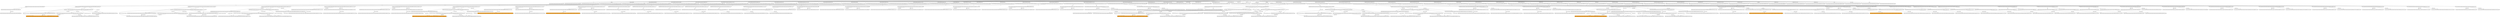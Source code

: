 digraph G {

node [shape=box, style="filled, rounded"]
edge [arrowhead = vee]

"eth1;eth2;empty;empty;empty;empty;empty;empty;0" [ label = "eth1;eth2;empty;empty;empty;empty;empty;empty;0", fillcolor=white];
"eth1;eth2;kheadache;khypertension;kpregnant;kasthma;ksync1;ksync2;0" [ label = "eth1;eth2;kheadache;khypertension;kpregnant;kasthma;ksync1;ksync2;0", fillcolor=white];
"empty;empty;empty;empty;empty;empty;empty;empty;acediur;aspirine;asthma;col_moderate;headache;hypertension;moderate" [ label = "empty;empty;empty;empty;empty;empty;empty;empty;acediur;aspirine;asthma;col_moderate;headache;hypertension;moderate", fillcolor="#FFAD33"];
"empty;empty;empty;empty;empty;empty;empty;empty;acediur;aspirine;asthma;col_moderate;headache;hypertension;moderate;sync1" [ label = "empty;empty;empty;empty;empty;empty;empty;empty;acediur;aspirine;asthma;col_moderate;headache;hypertension;moderate;sync1", fillcolor="#FFAD33"];
"empty;empty;empty;empty;empty;empty;empty;empty;acediur;aspirine;asthma;col_moderate;headache;hypertension;moderate;sync1;sync2" [ label = "empty;empty;empty;empty;empty;empty;empty;empty;acediur;aspirine;asthma;col_moderate;headache;hypertension;moderate;sync1;sync2", fillcolor="#FFAD33"];
"empty;empty;empty;empty;empty;empty;empty;empty;acediur;aspirine;asthma;col_moderate;headache;hypertension;moderate;sync2" [ label = "empty;empty;empty;empty;empty;empty;empty;empty;acediur;aspirine;asthma;col_moderate;headache;hypertension;moderate;sync2", fillcolor="#FFAD33"];
"empty;empty;empty;empty;empty;empty;empty;empty;acediur;aspirine;col_moderate;headache;hypertension;moderate" [ label = "empty;empty;empty;empty;empty;empty;empty;empty;acediur;aspirine;col_moderate;headache;hypertension;moderate", fillcolor="#FFAD33"];
"empty;empty;empty;empty;empty;empty;empty;empty;acediur;aspirine;col_moderate;headache;hypertension;moderate;sync1" [ label = "empty;empty;empty;empty;empty;empty;empty;empty;acediur;aspirine;col_moderate;headache;hypertension;moderate;sync1", fillcolor="#FFAD33"];
"empty;empty;empty;empty;empty;empty;empty;empty;acediur;aspirine;col_moderate;headache;hypertension;moderate;sync1;sync2" [ label = "empty;empty;empty;empty;empty;empty;empty;empty;acediur;aspirine;col_moderate;headache;hypertension;moderate;sync1;sync2", fillcolor="#FFAD33"];
"empty;empty;empty;empty;empty;empty;empty;empty;acediur;aspirine;col_moderate;headache;hypertension;moderate;sync2" [ label = "empty;empty;empty;empty;empty;empty;empty;empty;acediur;aspirine;col_moderate;headache;hypertension;moderate;sync2", fillcolor="#FFAD33"];
"easpirine;empty;empty;empty;empty;empty;empty;empty;acediur;asthma;headache;hypertension" [ label = "easpirine;empty;empty;empty;empty;empty;empty;empty;acediur;asthma;headache;hypertension", fillcolor=white];
"empty;empty;empty;empty;empty;empty;empty;empty;acediur;asthma;headache;hypertension;paracetamol;pregnant" [ label = "empty;empty;empty;empty;empty;empty;empty;empty;acediur;asthma;headache;hypertension;paracetamol;pregnant", fillcolor=white];
"empty;empty;empty;empty;empty;empty;empty;empty;acediur;asthma;headache;hypertension;paracetamol;pregnant;sync1" [ label = "empty;empty;empty;empty;empty;empty;empty;empty;acediur;asthma;headache;hypertension;paracetamol;pregnant;sync1", fillcolor=white];
"empty;empty;empty;empty;empty;empty;empty;empty;acediur;asthma;headache;hypertension;paracetamol;pregnant;sync1;sync2" [ label = "empty;empty;empty;empty;empty;empty;empty;empty;acediur;asthma;headache;hypertension;paracetamol;pregnant;sync1;sync2", fillcolor=white];
"empty;empty;empty;empty;empty;empty;empty;empty;acediur;asthma;headache;hypertension;paracetamol;pregnant;sync2" [ label = "empty;empty;empty;empty;empty;empty;empty;empty;acediur;asthma;headache;hypertension;paracetamol;pregnant;sync2", fillcolor=white];
"eparacetamol;empty;empty;empty;empty;empty;empty;empty;acediur;asthma;headache;hypertension;pregnant" [ label = "eparacetamol;empty;empty;empty;empty;empty;empty;empty;acediur;asthma;headache;hypertension;pregnant", fillcolor=white];
"eparacetamol;empty;empty;empty;empty;empty;empty;empty;acediur;asthma;headache;hypertension;pregnant;sync1" [ label = "eparacetamol;empty;empty;empty;empty;empty;empty;empty;acediur;asthma;headache;hypertension;pregnant;sync1", fillcolor=white];
"eparacetamol;empty;empty;empty;empty;empty;empty;empty;acediur;asthma;headache;hypertension;pregnant;sync1;sync2" [ label = "eparacetamol;empty;empty;empty;empty;empty;empty;empty;acediur;asthma;headache;hypertension;pregnant;sync1;sync2", fillcolor=white];
"eparacetamol;empty;empty;empty;empty;empty;empty;empty;acediur;asthma;headache;hypertension;pregnant;sync2" [ label = "eparacetamol;empty;empty;empty;empty;empty;empty;empty;acediur;asthma;headache;hypertension;pregnant;sync2", fillcolor=white];
"easpirine;empty;empty;empty;empty;empty;empty;empty;acediur;asthma;headache;hypertension;sync1" [ label = "easpirine;empty;empty;empty;empty;empty;empty;empty;acediur;asthma;headache;hypertension;sync1", fillcolor=white];
"easpirine;empty;empty;empty;empty;empty;empty;empty;acediur;asthma;headache;hypertension;sync1;sync2" [ label = "easpirine;empty;empty;empty;empty;empty;empty;empty;acediur;asthma;headache;hypertension;sync1;sync2", fillcolor=white];
"easpirine;empty;empty;empty;empty;empty;empty;empty;acediur;asthma;headache;hypertension;sync2" [ label = "easpirine;empty;empty;empty;empty;empty;empty;empty;acediur;asthma;headache;hypertension;sync2", fillcolor=white];
"eth1;empty;empty;empty;empty;empty;empty;empty;acediur;asthma;hypertension" [ label = "eth1;empty;empty;empty;empty;empty;empty;empty;acediur;asthma;hypertension", fillcolor=white];
"eth1;empty;empty;empty;empty;empty;empty;empty;acediur;asthma;hypertension;pregnant" [ label = "eth1;empty;empty;empty;empty;empty;empty;empty;acediur;asthma;hypertension;pregnant", fillcolor=white];
"eth1;empty;empty;empty;empty;empty;empty;empty;acediur;asthma;hypertension;pregnant;sync1" [ label = "eth1;empty;empty;empty;empty;empty;empty;empty;acediur;asthma;hypertension;pregnant;sync1", fillcolor=white];
"eth1;empty;empty;empty;empty;empty;empty;empty;acediur;asthma;hypertension;pregnant;sync1;sync2" [ label = "eth1;empty;empty;empty;empty;empty;empty;empty;acediur;asthma;hypertension;pregnant;sync1;sync2", fillcolor=white];
"eth1;empty;empty;empty;empty;empty;empty;empty;acediur;asthma;hypertension;pregnant;sync2" [ label = "eth1;empty;empty;empty;empty;empty;empty;empty;acediur;asthma;hypertension;pregnant;sync2", fillcolor=white];
"eth1;empty;empty;empty;empty;empty;empty;empty;acediur;asthma;hypertension;sync1" [ label = "eth1;empty;empty;empty;empty;empty;empty;empty;acediur;asthma;hypertension;sync1", fillcolor=white];
"eth1;empty;empty;empty;empty;empty;empty;empty;acediur;asthma;hypertension;sync1;sync2" [ label = "eth1;empty;empty;empty;empty;empty;empty;empty;acediur;asthma;hypertension;sync1;sync2", fillcolor=white];
"eth1;empty;empty;empty;empty;empty;empty;empty;acediur;asthma;hypertension;sync2" [ label = "eth1;empty;empty;empty;empty;empty;empty;empty;acediur;asthma;hypertension;sync2", fillcolor=white];
"easpirine;empty;empty;empty;empty;empty;empty;empty;acediur;headache;hypertension" [ label = "easpirine;empty;empty;empty;empty;empty;empty;empty;acediur;headache;hypertension", fillcolor=white];
"eibuprofen;empty;empty;empty;empty;empty;empty;empty;acediur;headache;hypertension" [ label = "eibuprofen;empty;empty;empty;empty;empty;empty;empty;acediur;headache;hypertension", fillcolor=white];
"empty;empty;empty;empty;empty;empty;empty;empty;acediur;headache;hypertension;ibuprofen" [ label = "empty;empty;empty;empty;empty;empty;empty;empty;acediur;headache;hypertension;ibuprofen", fillcolor=white];
"empty;empty;empty;empty;empty;empty;empty;empty;acediur;headache;hypertension;ibuprofen;sync1" [ label = "empty;empty;empty;empty;empty;empty;empty;empty;acediur;headache;hypertension;ibuprofen;sync1", fillcolor=white];
"empty;empty;empty;empty;empty;empty;empty;empty;acediur;headache;hypertension;ibuprofen;sync1;sync2" [ label = "empty;empty;empty;empty;empty;empty;empty;empty;acediur;headache;hypertension;ibuprofen;sync1;sync2", fillcolor=white];
"empty;empty;empty;empty;empty;empty;empty;empty;acediur;headache;hypertension;ibuprofen;sync2" [ label = "empty;empty;empty;empty;empty;empty;empty;empty;acediur;headache;hypertension;ibuprofen;sync2", fillcolor=white];
"empty;empty;empty;empty;empty;empty;empty;empty;acediur;headache;hypertension;paracetamol;pregnant" [ label = "empty;empty;empty;empty;empty;empty;empty;empty;acediur;headache;hypertension;paracetamol;pregnant", fillcolor=white];
"empty;empty;empty;empty;empty;empty;empty;empty;acediur;headache;hypertension;paracetamol;pregnant;sync1" [ label = "empty;empty;empty;empty;empty;empty;empty;empty;acediur;headache;hypertension;paracetamol;pregnant;sync1", fillcolor=white];
"empty;empty;empty;empty;empty;empty;empty;empty;acediur;headache;hypertension;paracetamol;pregnant;sync1;sync2" [ label = "empty;empty;empty;empty;empty;empty;empty;empty;acediur;headache;hypertension;paracetamol;pregnant;sync1;sync2", fillcolor=white];
"empty;empty;empty;empty;empty;empty;empty;empty;acediur;headache;hypertension;paracetamol;pregnant;sync2" [ label = "empty;empty;empty;empty;empty;empty;empty;empty;acediur;headache;hypertension;paracetamol;pregnant;sync2", fillcolor=white];
"eparacetamol;empty;empty;empty;empty;empty;empty;empty;acediur;headache;hypertension;pregnant" [ label = "eparacetamol;empty;empty;empty;empty;empty;empty;empty;acediur;headache;hypertension;pregnant", fillcolor=white];
"eparacetamol;empty;empty;empty;empty;empty;empty;empty;acediur;headache;hypertension;pregnant;sync1" [ label = "eparacetamol;empty;empty;empty;empty;empty;empty;empty;acediur;headache;hypertension;pregnant;sync1", fillcolor=white];
"eparacetamol;empty;empty;empty;empty;empty;empty;empty;acediur;headache;hypertension;pregnant;sync1;sync2" [ label = "eparacetamol;empty;empty;empty;empty;empty;empty;empty;acediur;headache;hypertension;pregnant;sync1;sync2", fillcolor=white];
"eparacetamol;empty;empty;empty;empty;empty;empty;empty;acediur;headache;hypertension;pregnant;sync2" [ label = "eparacetamol;empty;empty;empty;empty;empty;empty;empty;acediur;headache;hypertension;pregnant;sync2", fillcolor=white];
"easpirine;empty;empty;empty;empty;empty;empty;empty;acediur;headache;hypertension;sync1" [ label = "easpirine;empty;empty;empty;empty;empty;empty;empty;acediur;headache;hypertension;sync1", fillcolor=white];
"eibuprofen;empty;empty;empty;empty;empty;empty;empty;acediur;headache;hypertension;sync1" [ label = "eibuprofen;empty;empty;empty;empty;empty;empty;empty;acediur;headache;hypertension;sync1", fillcolor=white];
"easpirine;empty;empty;empty;empty;empty;empty;empty;acediur;headache;hypertension;sync1;sync2" [ label = "easpirine;empty;empty;empty;empty;empty;empty;empty;acediur;headache;hypertension;sync1;sync2", fillcolor=white];
"eibuprofen;empty;empty;empty;empty;empty;empty;empty;acediur;headache;hypertension;sync1;sync2" [ label = "eibuprofen;empty;empty;empty;empty;empty;empty;empty;acediur;headache;hypertension;sync1;sync2", fillcolor=white];
"easpirine;empty;empty;empty;empty;empty;empty;empty;acediur;headache;hypertension;sync2" [ label = "easpirine;empty;empty;empty;empty;empty;empty;empty;acediur;headache;hypertension;sync2", fillcolor=white];
"eibuprofen;empty;empty;empty;empty;empty;empty;empty;acediur;headache;hypertension;sync2" [ label = "eibuprofen;empty;empty;empty;empty;empty;empty;empty;acediur;headache;hypertension;sync2", fillcolor=white];
"eth1;empty;empty;empty;empty;empty;empty;empty;acediur;hypertension" [ label = "eth1;empty;empty;empty;empty;empty;empty;empty;acediur;hypertension", fillcolor=white];
"eth1;empty;empty;empty;empty;empty;empty;empty;acediur;hypertension;pregnant" [ label = "eth1;empty;empty;empty;empty;empty;empty;empty;acediur;hypertension;pregnant", fillcolor=white];
"eth1;empty;empty;empty;empty;empty;empty;empty;acediur;hypertension;pregnant;sync1" [ label = "eth1;empty;empty;empty;empty;empty;empty;empty;acediur;hypertension;pregnant;sync1", fillcolor=white];
"eth1;empty;empty;empty;empty;empty;empty;empty;acediur;hypertension;pregnant;sync1;sync2" [ label = "eth1;empty;empty;empty;empty;empty;empty;empty;acediur;hypertension;pregnant;sync1;sync2", fillcolor=white];
"eth1;empty;empty;empty;empty;empty;empty;empty;acediur;hypertension;pregnant;sync2" [ label = "eth1;empty;empty;empty;empty;empty;empty;empty;acediur;hypertension;pregnant;sync2", fillcolor=white];
"eth1;empty;empty;empty;empty;empty;empty;empty;acediur;hypertension;sync1" [ label = "eth1;empty;empty;empty;empty;empty;empty;empty;acediur;hypertension;sync1", fillcolor=white];
"eth1;empty;empty;empty;empty;empty;empty;empty;acediur;hypertension;sync1;sync2" [ label = "eth1;empty;empty;empty;empty;empty;empty;empty;acediur;hypertension;sync1;sync2", fillcolor=white];
"eth1;empty;empty;empty;empty;empty;empty;empty;acediur;hypertension;sync2" [ label = "eth1;empty;empty;empty;empty;empty;empty;empty;acediur;hypertension;sync2", fillcolor=white];
"empty;eth2;empty;empty;empty;empty;empty;empty;aspirine;asthma;headache" [ label = "empty;eth2;empty;empty;empty;empty;empty;empty;aspirine;asthma;headache", fillcolor=white];
"empty;ehypertension;empty;empty;empty;empty;empty;empty;aspirine;asthma;headache;hypertension" [ label = "empty;ehypertension;empty;empty;empty;empty;empty;empty;aspirine;asthma;headache;hypertension", fillcolor=white];
"empty;empty;empty;empty;empty;empty;empty;empty;aspirine;asthma;headache;hypertension;norvasc" [ label = "empty;empty;empty;empty;empty;empty;empty;empty;aspirine;asthma;headache;hypertension;norvasc", fillcolor=white];
"empty;empty;empty;empty;empty;empty;empty;empty;aspirine;asthma;headache;hypertension;norvasc;sync1" [ label = "empty;empty;empty;empty;empty;empty;empty;empty;aspirine;asthma;headache;hypertension;norvasc;sync1", fillcolor=white];
"empty;empty;empty;empty;empty;empty;empty;empty;aspirine;asthma;headache;hypertension;norvasc;sync1;sync2" [ label = "empty;empty;empty;empty;empty;empty;empty;empty;aspirine;asthma;headache;hypertension;norvasc;sync1;sync2", fillcolor=white];
"empty;empty;empty;empty;empty;empty;empty;empty;aspirine;asthma;headache;hypertension;norvasc;sync2" [ label = "empty;empty;empty;empty;empty;empty;empty;empty;aspirine;asthma;headache;hypertension;norvasc;sync2", fillcolor=white];
"empty;ehypertension;empty;empty;empty;empty;empty;empty;aspirine;asthma;headache;hypertension;sync1" [ label = "empty;ehypertension;empty;empty;empty;empty;empty;empty;aspirine;asthma;headache;hypertension;sync1", fillcolor=white];
"empty;eth2;empty;empty;empty;empty;empty;empty;aspirine;asthma;headache;sync1" [ label = "empty;eth2;empty;empty;empty;empty;empty;empty;aspirine;asthma;headache;sync1", fillcolor=white];
"empty;eth2;empty;empty;empty;empty;empty;empty;aspirine;asthma;headache;sync1;sync2" [ label = "empty;eth2;empty;empty;empty;empty;empty;empty;aspirine;asthma;headache;sync1;sync2", fillcolor=white];
"empty;eth2;empty;empty;empty;empty;empty;empty;aspirine;asthma;headache;sync2" [ label = "empty;eth2;empty;empty;empty;empty;empty;empty;aspirine;asthma;headache;sync2", fillcolor=white];
"empty;eth2;empty;empty;empty;empty;empty;empty;aspirine;headache" [ label = "empty;eth2;empty;empty;empty;empty;empty;empty;aspirine;headache", fillcolor=white];
"empty;ehypertension;empty;empty;empty;empty;empty;empty;aspirine;headache;hypertension" [ label = "empty;ehypertension;empty;empty;empty;empty;empty;empty;aspirine;headache;hypertension", fillcolor=white];
"empty;empty;empty;empty;empty;empty;empty;empty;aspirine;headache;hypertension;norvasc" [ label = "empty;empty;empty;empty;empty;empty;empty;empty;aspirine;headache;hypertension;norvasc", fillcolor=white];
"empty;empty;empty;empty;empty;empty;empty;empty;aspirine;headache;hypertension;norvasc;sync1" [ label = "empty;empty;empty;empty;empty;empty;empty;empty;aspirine;headache;hypertension;norvasc;sync1", fillcolor=white];
"empty;empty;empty;empty;empty;empty;empty;empty;aspirine;headache;hypertension;norvasc;sync1;sync2" [ label = "empty;empty;empty;empty;empty;empty;empty;empty;aspirine;headache;hypertension;norvasc;sync1;sync2", fillcolor=white];
"empty;empty;empty;empty;empty;empty;empty;empty;aspirine;headache;hypertension;norvasc;sync2" [ label = "empty;empty;empty;empty;empty;empty;empty;empty;aspirine;headache;hypertension;norvasc;sync2", fillcolor=white];
"empty;ehypertension;empty;empty;empty;empty;empty;empty;aspirine;headache;hypertension;sync1" [ label = "empty;ehypertension;empty;empty;empty;empty;empty;empty;aspirine;headache;hypertension;sync1", fillcolor=white];
"empty;eth2;empty;empty;empty;empty;empty;empty;aspirine;headache;sync1" [ label = "empty;eth2;empty;empty;empty;empty;empty;empty;aspirine;headache;sync1", fillcolor=white];
"empty;eth2;empty;empty;empty;empty;empty;empty;aspirine;headache;sync1;sync2" [ label = "empty;eth2;empty;empty;empty;empty;empty;empty;aspirine;headache;sync1;sync2", fillcolor=white];
"empty;eth2;empty;empty;empty;empty;empty;empty;aspirine;headache;sync2" [ label = "empty;eth2;empty;empty;empty;empty;empty;empty;aspirine;headache;sync2", fillcolor=white];
"eth1;eth2;empty;empty;empty;empty;empty;empty;asthma" [ label = "eth1;eth2;empty;empty;empty;empty;empty;empty;asthma", fillcolor=white];
"easpirine;eth2;empty;empty;empty;empty;empty;empty;asthma;headache" [ label = "easpirine;eth2;empty;empty;empty;empty;empty;empty;asthma;headache", fillcolor=white];
"eheadache;eth2;empty;empty;empty;empty;empty;empty;asthma;headache" [ label = "eheadache;eth2;empty;empty;empty;empty;empty;empty;asthma;headache", fillcolor=white];
"eth1;eth2;empty;empty;empty;empty;empty;empty;asthma;headache" [ label = "eth1;eth2;empty;empty;empty;empty;empty;empty;asthma;headache", fillcolor=white];
"easpirine;ehypertension;empty;empty;empty;empty;empty;empty;asthma;headache;hypertension" [ label = "easpirine;ehypertension;empty;empty;empty;empty;empty;empty;asthma;headache;hypertension", fillcolor=white];
"eheadache;ehypertension;empty;empty;empty;empty;empty;empty;asthma;headache;hypertension" [ label = "eheadache;ehypertension;empty;empty;empty;empty;empty;empty;asthma;headache;hypertension", fillcolor=white];
"eth1;eth2;empty;empty;empty;empty;empty;empty;asthma;headache;hypertension" [ label = "eth1;eth2;empty;empty;empty;empty;empty;empty;asthma;headache;hypertension", fillcolor=white];
"easpirine;empty;empty;empty;empty;empty;empty;empty;asthma;headache;hypertension;norvasc" [ label = "easpirine;empty;empty;empty;empty;empty;empty;empty;asthma;headache;hypertension;norvasc", fillcolor=white];
"empty;empty;empty;empty;empty;empty;empty;empty;asthma;headache;hypertension;norvasc;paracetamol;pregnant" [ label = "empty;empty;empty;empty;empty;empty;empty;empty;asthma;headache;hypertension;norvasc;paracetamol;pregnant", fillcolor=white];
"empty;empty;empty;empty;empty;empty;empty;empty;asthma;headache;hypertension;norvasc;paracetamol;pregnant;sync1" [ label = "empty;empty;empty;empty;empty;empty;empty;empty;asthma;headache;hypertension;norvasc;paracetamol;pregnant;sync1", fillcolor=white];
"empty;empty;empty;empty;empty;empty;empty;empty;asthma;headache;hypertension;norvasc;paracetamol;pregnant;sync1;sync2" [ label = "empty;empty;empty;empty;empty;empty;empty;empty;asthma;headache;hypertension;norvasc;paracetamol;pregnant;sync1;sync2", fillcolor=white];
"empty;empty;empty;empty;empty;empty;empty;empty;asthma;headache;hypertension;norvasc;paracetamol;pregnant;sync2" [ label = "empty;empty;empty;empty;empty;empty;empty;empty;asthma;headache;hypertension;norvasc;paracetamol;pregnant;sync2", fillcolor=white];
"eparacetamol;empty;empty;empty;empty;empty;empty;empty;asthma;headache;hypertension;norvasc;pregnant" [ label = "eparacetamol;empty;empty;empty;empty;empty;empty;empty;asthma;headache;hypertension;norvasc;pregnant", fillcolor=white];
"eparacetamol;empty;empty;empty;empty;empty;empty;empty;asthma;headache;hypertension;norvasc;pregnant;sync1" [ label = "eparacetamol;empty;empty;empty;empty;empty;empty;empty;asthma;headache;hypertension;norvasc;pregnant;sync1", fillcolor=white];
"eparacetamol;empty;empty;empty;empty;empty;empty;empty;asthma;headache;hypertension;norvasc;pregnant;sync1;sync2" [ label = "eparacetamol;empty;empty;empty;empty;empty;empty;empty;asthma;headache;hypertension;norvasc;pregnant;sync1;sync2", fillcolor=white];
"eparacetamol;empty;empty;empty;empty;empty;empty;empty;asthma;headache;hypertension;norvasc;pregnant;sync2" [ label = "eparacetamol;empty;empty;empty;empty;empty;empty;empty;asthma;headache;hypertension;norvasc;pregnant;sync2", fillcolor=white];
"easpirine;empty;empty;empty;empty;empty;empty;empty;asthma;headache;hypertension;norvasc;sync1" [ label = "easpirine;empty;empty;empty;empty;empty;empty;empty;asthma;headache;hypertension;norvasc;sync1", fillcolor=white];
"easpirine;empty;empty;empty;empty;empty;empty;empty;asthma;headache;hypertension;norvasc;sync1;sync2" [ label = "easpirine;empty;empty;empty;empty;empty;empty;empty;asthma;headache;hypertension;norvasc;sync1;sync2", fillcolor=white];
"easpirine;empty;empty;empty;empty;empty;empty;empty;asthma;headache;hypertension;norvasc;sync2" [ label = "easpirine;empty;empty;empty;empty;empty;empty;empty;asthma;headache;hypertension;norvasc;sync2", fillcolor=white];
"empty;ehypertension;empty;empty;empty;empty;empty;empty;asthma;headache;hypertension;paracetamol;pregnant" [ label = "empty;ehypertension;empty;empty;empty;empty;empty;empty;asthma;headache;hypertension;paracetamol;pregnant", fillcolor=white];
"empty;ehypertension;empty;empty;empty;empty;empty;empty;asthma;headache;hypertension;paracetamol;pregnant;sync1" [ label = "empty;ehypertension;empty;empty;empty;empty;empty;empty;asthma;headache;hypertension;paracetamol;pregnant;sync1", fillcolor=white];
"eheadache;ehypertension;empty;empty;empty;empty;empty;empty;asthma;headache;hypertension;pregnant" [ label = "eheadache;ehypertension;empty;empty;empty;empty;empty;empty;asthma;headache;hypertension;pregnant", fillcolor=white];
"eparacetamol;ehypertension;empty;empty;empty;empty;empty;empty;asthma;headache;hypertension;pregnant" [ label = "eparacetamol;ehypertension;empty;empty;empty;empty;empty;empty;asthma;headache;hypertension;pregnant", fillcolor=white];
"eth1;eth2;empty;empty;empty;empty;empty;empty;asthma;headache;hypertension;pregnant" [ label = "eth1;eth2;empty;empty;empty;empty;empty;empty;asthma;headache;hypertension;pregnant", fillcolor=white];
"eheadache;ehypertension;empty;empty;empty;empty;empty;empty;asthma;headache;hypertension;pregnant;sync1" [ label = "eheadache;ehypertension;empty;empty;empty;empty;empty;empty;asthma;headache;hypertension;pregnant;sync1", fillcolor=white];
"eparacetamol;ehypertension;empty;empty;empty;empty;empty;empty;asthma;headache;hypertension;pregnant;sync1" [ label = "eparacetamol;ehypertension;empty;empty;empty;empty;empty;empty;asthma;headache;hypertension;pregnant;sync1", fillcolor=white];
"eth1;eth2;empty;empty;empty;empty;empty;empty;asthma;headache;hypertension;pregnant;sync1" [ label = "eth1;eth2;empty;empty;empty;empty;empty;empty;asthma;headache;hypertension;pregnant;sync1", fillcolor=white];
"eheadache;ehypertension;empty;empty;empty;empty;empty;empty;asthma;headache;hypertension;pregnant;sync1;sync2" [ label = "eheadache;ehypertension;empty;empty;empty;empty;empty;empty;asthma;headache;hypertension;pregnant;sync1;sync2", fillcolor=white];
"eth1;eth2;empty;empty;empty;empty;empty;empty;asthma;headache;hypertension;pregnant;sync1;sync2" [ label = "eth1;eth2;empty;empty;empty;empty;empty;empty;asthma;headache;hypertension;pregnant;sync1;sync2", fillcolor=white];
"eheadache;ehypertension;empty;empty;empty;empty;empty;empty;asthma;headache;hypertension;pregnant;sync2" [ label = "eheadache;ehypertension;empty;empty;empty;empty;empty;empty;asthma;headache;hypertension;pregnant;sync2", fillcolor=white];
"eth1;eth2;empty;empty;empty;empty;empty;empty;asthma;headache;hypertension;pregnant;sync2" [ label = "eth1;eth2;empty;empty;empty;empty;empty;empty;asthma;headache;hypertension;pregnant;sync2", fillcolor=white];
"easpirine;ehypertension;empty;empty;empty;empty;empty;empty;asthma;headache;hypertension;sync1" [ label = "easpirine;ehypertension;empty;empty;empty;empty;empty;empty;asthma;headache;hypertension;sync1", fillcolor=white];
"eheadache;ehypertension;empty;empty;empty;empty;empty;empty;asthma;headache;hypertension;sync1" [ label = "eheadache;ehypertension;empty;empty;empty;empty;empty;empty;asthma;headache;hypertension;sync1", fillcolor=white];
"eth1;eth2;empty;empty;empty;empty;empty;empty;asthma;headache;hypertension;sync1" [ label = "eth1;eth2;empty;empty;empty;empty;empty;empty;asthma;headache;hypertension;sync1", fillcolor=white];
"eheadache;ehypertension;empty;empty;empty;empty;empty;empty;asthma;headache;hypertension;sync1;sync2" [ label = "eheadache;ehypertension;empty;empty;empty;empty;empty;empty;asthma;headache;hypertension;sync1;sync2", fillcolor=white];
"eth1;eth2;empty;empty;empty;empty;empty;empty;asthma;headache;hypertension;sync1;sync2" [ label = "eth1;eth2;empty;empty;empty;empty;empty;empty;asthma;headache;hypertension;sync1;sync2", fillcolor=white];
"eheadache;ehypertension;empty;empty;empty;empty;empty;empty;asthma;headache;hypertension;sync2" [ label = "eheadache;ehypertension;empty;empty;empty;empty;empty;empty;asthma;headache;hypertension;sync2", fillcolor=white];
"eth1;eth2;empty;empty;empty;empty;empty;empty;asthma;headache;hypertension;sync2" [ label = "eth1;eth2;empty;empty;empty;empty;empty;empty;asthma;headache;hypertension;sync2", fillcolor=white];
"empty;eth2;empty;empty;empty;empty;empty;empty;asthma;headache;paracetamol;pregnant" [ label = "empty;eth2;empty;empty;empty;empty;empty;empty;asthma;headache;paracetamol;pregnant", fillcolor=white];
"empty;eth2;empty;empty;empty;empty;empty;empty;asthma;headache;paracetamol;pregnant;sync1" [ label = "empty;eth2;empty;empty;empty;empty;empty;empty;asthma;headache;paracetamol;pregnant;sync1", fillcolor=white];
"empty;eth2;empty;empty;empty;empty;empty;empty;asthma;headache;paracetamol;pregnant;sync1;sync2" [ label = "empty;eth2;empty;empty;empty;empty;empty;empty;asthma;headache;paracetamol;pregnant;sync1;sync2", fillcolor=white];
"empty;eth2;empty;empty;empty;empty;empty;empty;asthma;headache;paracetamol;pregnant;sync2" [ label = "empty;eth2;empty;empty;empty;empty;empty;empty;asthma;headache;paracetamol;pregnant;sync2", fillcolor=white];
"eheadache;eth2;empty;empty;empty;empty;empty;empty;asthma;headache;pregnant" [ label = "eheadache;eth2;empty;empty;empty;empty;empty;empty;asthma;headache;pregnant", fillcolor=white];
"eparacetamol;eth2;empty;empty;empty;empty;empty;empty;asthma;headache;pregnant" [ label = "eparacetamol;eth2;empty;empty;empty;empty;empty;empty;asthma;headache;pregnant", fillcolor=white];
"eth1;eth2;empty;empty;empty;empty;empty;empty;asthma;headache;pregnant" [ label = "eth1;eth2;empty;empty;empty;empty;empty;empty;asthma;headache;pregnant", fillcolor=white];
"eheadache;eth2;empty;empty;empty;empty;empty;empty;asthma;headache;pregnant;sync1" [ label = "eheadache;eth2;empty;empty;empty;empty;empty;empty;asthma;headache;pregnant;sync1", fillcolor=white];
"eparacetamol;eth2;empty;empty;empty;empty;empty;empty;asthma;headache;pregnant;sync1" [ label = "eparacetamol;eth2;empty;empty;empty;empty;empty;empty;asthma;headache;pregnant;sync1", fillcolor=white];
"eth1;eth2;empty;empty;empty;empty;empty;empty;asthma;headache;pregnant;sync1" [ label = "eth1;eth2;empty;empty;empty;empty;empty;empty;asthma;headache;pregnant;sync1", fillcolor=white];
"eheadache;eth2;empty;empty;empty;empty;empty;empty;asthma;headache;pregnant;sync1;sync2" [ label = "eheadache;eth2;empty;empty;empty;empty;empty;empty;asthma;headache;pregnant;sync1;sync2", fillcolor=white];
"eparacetamol;eth2;empty;empty;empty;empty;empty;empty;asthma;headache;pregnant;sync1;sync2" [ label = "eparacetamol;eth2;empty;empty;empty;empty;empty;empty;asthma;headache;pregnant;sync1;sync2", fillcolor=white];
"eth1;eth2;empty;empty;empty;empty;empty;empty;asthma;headache;pregnant;sync1;sync2" [ label = "eth1;eth2;empty;empty;empty;empty;empty;empty;asthma;headache;pregnant;sync1;sync2", fillcolor=white];
"eheadache;eth2;empty;empty;empty;empty;empty;empty;asthma;headache;pregnant;sync2" [ label = "eheadache;eth2;empty;empty;empty;empty;empty;empty;asthma;headache;pregnant;sync2", fillcolor=white];
"eparacetamol;eth2;empty;empty;empty;empty;empty;empty;asthma;headache;pregnant;sync2" [ label = "eparacetamol;eth2;empty;empty;empty;empty;empty;empty;asthma;headache;pregnant;sync2", fillcolor=white];
"eth1;eth2;empty;empty;empty;empty;empty;empty;asthma;headache;pregnant;sync2" [ label = "eth1;eth2;empty;empty;empty;empty;empty;empty;asthma;headache;pregnant;sync2", fillcolor=white];
"easpirine;eth2;empty;empty;empty;empty;empty;empty;asthma;headache;sync1" [ label = "easpirine;eth2;empty;empty;empty;empty;empty;empty;asthma;headache;sync1", fillcolor=white];
"eheadache;eth2;empty;empty;empty;empty;empty;empty;asthma;headache;sync1" [ label = "eheadache;eth2;empty;empty;empty;empty;empty;empty;asthma;headache;sync1", fillcolor=white];
"eth1;eth2;empty;empty;empty;empty;empty;empty;asthma;headache;sync1" [ label = "eth1;eth2;empty;empty;empty;empty;empty;empty;asthma;headache;sync1", fillcolor=white];
"easpirine;eth2;empty;empty;empty;empty;empty;empty;asthma;headache;sync1;sync2" [ label = "easpirine;eth2;empty;empty;empty;empty;empty;empty;asthma;headache;sync1;sync2", fillcolor=white];
"eheadache;eth2;empty;empty;empty;empty;empty;empty;asthma;headache;sync1;sync2" [ label = "eheadache;eth2;empty;empty;empty;empty;empty;empty;asthma;headache;sync1;sync2", fillcolor=white];
"eth1;eth2;empty;empty;empty;empty;empty;empty;asthma;headache;sync1;sync2" [ label = "eth1;eth2;empty;empty;empty;empty;empty;empty;asthma;headache;sync1;sync2", fillcolor=white];
"easpirine;eth2;empty;empty;empty;empty;empty;empty;asthma;headache;sync2" [ label = "easpirine;eth2;empty;empty;empty;empty;empty;empty;asthma;headache;sync2", fillcolor=white];
"eheadache;eth2;empty;empty;empty;empty;empty;empty;asthma;headache;sync2" [ label = "eheadache;eth2;empty;empty;empty;empty;empty;empty;asthma;headache;sync2", fillcolor=white];
"eth1;eth2;empty;empty;empty;empty;empty;empty;asthma;headache;sync2" [ label = "eth1;eth2;empty;empty;empty;empty;empty;empty;asthma;headache;sync2", fillcolor=white];
"eth1;ehypertension;empty;empty;empty;empty;empty;empty;asthma;hypertension" [ label = "eth1;ehypertension;empty;empty;empty;empty;empty;empty;asthma;hypertension", fillcolor=white];
"eth1;eth2;empty;empty;empty;empty;empty;empty;asthma;hypertension" [ label = "eth1;eth2;empty;empty;empty;empty;empty;empty;asthma;hypertension", fillcolor=white];
"eth1;empty;empty;empty;empty;empty;empty;empty;asthma;hypertension;norvasc" [ label = "eth1;empty;empty;empty;empty;empty;empty;empty;asthma;hypertension;norvasc", fillcolor=white];
"eth1;empty;empty;empty;empty;empty;empty;empty;asthma;hypertension;norvasc;pregnant" [ label = "eth1;empty;empty;empty;empty;empty;empty;empty;asthma;hypertension;norvasc;pregnant", fillcolor=white];
"eth1;empty;empty;empty;empty;empty;empty;empty;asthma;hypertension;norvasc;pregnant;sync1" [ label = "eth1;empty;empty;empty;empty;empty;empty;empty;asthma;hypertension;norvasc;pregnant;sync1", fillcolor=white];
"eth1;empty;empty;empty;empty;empty;empty;empty;asthma;hypertension;norvasc;pregnant;sync1;sync2" [ label = "eth1;empty;empty;empty;empty;empty;empty;empty;asthma;hypertension;norvasc;pregnant;sync1;sync2", fillcolor=white];
"eth1;empty;empty;empty;empty;empty;empty;empty;asthma;hypertension;norvasc;pregnant;sync2" [ label = "eth1;empty;empty;empty;empty;empty;empty;empty;asthma;hypertension;norvasc;pregnant;sync2", fillcolor=white];
"eth1;empty;empty;empty;empty;empty;empty;empty;asthma;hypertension;norvasc;sync1" [ label = "eth1;empty;empty;empty;empty;empty;empty;empty;asthma;hypertension;norvasc;sync1", fillcolor=white];
"eth1;empty;empty;empty;empty;empty;empty;empty;asthma;hypertension;norvasc;sync1;sync2" [ label = "eth1;empty;empty;empty;empty;empty;empty;empty;asthma;hypertension;norvasc;sync1;sync2", fillcolor=white];
"eth1;empty;empty;empty;empty;empty;empty;empty;asthma;hypertension;norvasc;sync2" [ label = "eth1;empty;empty;empty;empty;empty;empty;empty;asthma;hypertension;norvasc;sync2", fillcolor=white];
"eth1;ehypertension;empty;empty;empty;empty;empty;empty;asthma;hypertension;pregnant" [ label = "eth1;ehypertension;empty;empty;empty;empty;empty;empty;asthma;hypertension;pregnant", fillcolor=white];
"eth1;eth2;empty;empty;empty;empty;empty;empty;asthma;hypertension;pregnant" [ label = "eth1;eth2;empty;empty;empty;empty;empty;empty;asthma;hypertension;pregnant", fillcolor=white];
"eth1;ehypertension;empty;empty;empty;empty;empty;empty;asthma;hypertension;pregnant;sync1" [ label = "eth1;ehypertension;empty;empty;empty;empty;empty;empty;asthma;hypertension;pregnant;sync1", fillcolor=white];
"eth1;eth2;empty;empty;empty;empty;empty;empty;asthma;hypertension;pregnant;sync1" [ label = "eth1;eth2;empty;empty;empty;empty;empty;empty;asthma;hypertension;pregnant;sync1", fillcolor=white];
"eth1;ehypertension;empty;empty;empty;empty;empty;empty;asthma;hypertension;pregnant;sync1;sync2" [ label = "eth1;ehypertension;empty;empty;empty;empty;empty;empty;asthma;hypertension;pregnant;sync1;sync2", fillcolor=white];
"eth1;eth2;empty;empty;empty;empty;empty;empty;asthma;hypertension;pregnant;sync1;sync2" [ label = "eth1;eth2;empty;empty;empty;empty;empty;empty;asthma;hypertension;pregnant;sync1;sync2", fillcolor=white];
"eth1;ehypertension;empty;empty;empty;empty;empty;empty;asthma;hypertension;pregnant;sync2" [ label = "eth1;ehypertension;empty;empty;empty;empty;empty;empty;asthma;hypertension;pregnant;sync2", fillcolor=white];
"eth1;eth2;empty;empty;empty;empty;empty;empty;asthma;hypertension;pregnant;sync2" [ label = "eth1;eth2;empty;empty;empty;empty;empty;empty;asthma;hypertension;pregnant;sync2", fillcolor=white];
"eth1;ehypertension;empty;empty;empty;empty;empty;empty;asthma;hypertension;sync1" [ label = "eth1;ehypertension;empty;empty;empty;empty;empty;empty;asthma;hypertension;sync1", fillcolor=white];
"eth1;eth2;empty;empty;empty;empty;empty;empty;asthma;hypertension;sync1" [ label = "eth1;eth2;empty;empty;empty;empty;empty;empty;asthma;hypertension;sync1", fillcolor=white];
"eth1;ehypertension;empty;empty;empty;empty;empty;empty;asthma;hypertension;sync1;sync2" [ label = "eth1;ehypertension;empty;empty;empty;empty;empty;empty;asthma;hypertension;sync1;sync2", fillcolor=white];
"eth1;eth2;empty;empty;empty;empty;empty;empty;asthma;hypertension;sync1;sync2" [ label = "eth1;eth2;empty;empty;empty;empty;empty;empty;asthma;hypertension;sync1;sync2", fillcolor=white];
"eth1;ehypertension;empty;empty;empty;empty;empty;empty;asthma;hypertension;sync2" [ label = "eth1;ehypertension;empty;empty;empty;empty;empty;empty;asthma;hypertension;sync2", fillcolor=white];
"eth1;eth2;empty;empty;empty;empty;empty;empty;asthma;hypertension;sync2" [ label = "eth1;eth2;empty;empty;empty;empty;empty;empty;asthma;hypertension;sync2", fillcolor=white];
"eth1;eth2;empty;empty;empty;empty;empty;empty;asthma;pregnant" [ label = "eth1;eth2;empty;empty;empty;empty;empty;empty;asthma;pregnant", fillcolor=white];
"eth1;eth2;empty;empty;empty;empty;empty;empty;asthma;pregnant;sync1" [ label = "eth1;eth2;empty;empty;empty;empty;empty;empty;asthma;pregnant;sync1", fillcolor=white];
"eth1;eth2;empty;empty;empty;empty;empty;empty;asthma;pregnant;sync1;sync2" [ label = "eth1;eth2;empty;empty;empty;empty;empty;empty;asthma;pregnant;sync1;sync2", fillcolor=white];
"eth1;eth2;empty;empty;empty;empty;empty;empty;asthma;pregnant;sync2" [ label = "eth1;eth2;empty;empty;empty;empty;empty;empty;asthma;pregnant;sync2", fillcolor=white];
"eth1;eth2;empty;empty;empty;empty;empty;empty;asthma;sync1" [ label = "eth1;eth2;empty;empty;empty;empty;empty;empty;asthma;sync1", fillcolor=white];
"eth1;eth2;empty;empty;empty;empty;empty;empty;asthma;sync1;sync2" [ label = "eth1;eth2;empty;empty;empty;empty;empty;empty;asthma;sync1;sync2", fillcolor=white];
"eth1;eth2;empty;empty;empty;empty;empty;empty;asthma;sync2" [ label = "eth1;eth2;empty;empty;empty;empty;empty;empty;asthma;sync2", fillcolor=white];
"easpirine;eth2;empty;empty;empty;empty;empty;empty;headache" [ label = "easpirine;eth2;empty;empty;empty;empty;empty;empty;headache", fillcolor=white];
"eheadache;eth2;empty;empty;empty;empty;empty;empty;headache" [ label = "eheadache;eth2;empty;empty;empty;empty;empty;empty;headache", fillcolor=white];
"eibuprofen;eth2;empty;empty;empty;empty;empty;empty;headache" [ label = "eibuprofen;eth2;empty;empty;empty;empty;empty;empty;headache", fillcolor=white];
"eth1;eth2;empty;empty;empty;empty;empty;empty;headache" [ label = "eth1;eth2;empty;empty;empty;empty;empty;empty;headache", fillcolor=white];
"easpirine;ehypertension;empty;empty;empty;empty;empty;empty;headache;hypertension" [ label = "easpirine;ehypertension;empty;empty;empty;empty;empty;empty;headache;hypertension", fillcolor=white];
"eheadache;ehypertension;empty;empty;empty;empty;empty;empty;headache;hypertension" [ label = "eheadache;ehypertension;empty;empty;empty;empty;empty;empty;headache;hypertension", fillcolor=white];
"eibuprofen;ehypertension;empty;empty;empty;empty;empty;empty;headache;hypertension" [ label = "eibuprofen;ehypertension;empty;empty;empty;empty;empty;empty;headache;hypertension", fillcolor=white];
"eth1;eth2;empty;empty;empty;empty;empty;empty;headache;hypertension" [ label = "eth1;eth2;empty;empty;empty;empty;empty;empty;headache;hypertension", fillcolor=white];
"empty;ehypertension;empty;empty;empty;empty;empty;empty;headache;hypertension;ibuprofen" [ label = "empty;ehypertension;empty;empty;empty;empty;empty;empty;headache;hypertension;ibuprofen", fillcolor=white];
"empty;empty;empty;empty;empty;empty;empty;empty;headache;hypertension;ibuprofen;norvasc" [ label = "empty;empty;empty;empty;empty;empty;empty;empty;headache;hypertension;ibuprofen;norvasc", fillcolor=white];
"empty;empty;empty;empty;empty;empty;empty;empty;headache;hypertension;ibuprofen;norvasc;sync1" [ label = "empty;empty;empty;empty;empty;empty;empty;empty;headache;hypertension;ibuprofen;norvasc;sync1", fillcolor=white];
"empty;empty;empty;empty;empty;empty;empty;empty;headache;hypertension;ibuprofen;norvasc;sync1;sync2" [ label = "empty;empty;empty;empty;empty;empty;empty;empty;headache;hypertension;ibuprofen;norvasc;sync1;sync2", fillcolor=white];
"empty;empty;empty;empty;empty;empty;empty;empty;headache;hypertension;ibuprofen;norvasc;sync2" [ label = "empty;empty;empty;empty;empty;empty;empty;empty;headache;hypertension;ibuprofen;norvasc;sync2", fillcolor=white];
"empty;ehypertension;empty;empty;empty;empty;empty;empty;headache;hypertension;ibuprofen;sync1" [ label = "empty;ehypertension;empty;empty;empty;empty;empty;empty;headache;hypertension;ibuprofen;sync1", fillcolor=white];
"easpirine;empty;empty;empty;empty;empty;empty;empty;headache;hypertension;norvasc" [ label = "easpirine;empty;empty;empty;empty;empty;empty;empty;headache;hypertension;norvasc", fillcolor=white];
"eibuprofen;empty;empty;empty;empty;empty;empty;empty;headache;hypertension;norvasc" [ label = "eibuprofen;empty;empty;empty;empty;empty;empty;empty;headache;hypertension;norvasc", fillcolor=white];
"empty;empty;empty;empty;empty;empty;empty;empty;headache;hypertension;norvasc;paracetamol;pregnant" [ label = "empty;empty;empty;empty;empty;empty;empty;empty;headache;hypertension;norvasc;paracetamol;pregnant", fillcolor=white];
"empty;empty;empty;empty;empty;empty;empty;empty;headache;hypertension;norvasc;paracetamol;pregnant;sync1" [ label = "empty;empty;empty;empty;empty;empty;empty;empty;headache;hypertension;norvasc;paracetamol;pregnant;sync1", fillcolor=white];
"empty;empty;empty;empty;empty;empty;empty;empty;headache;hypertension;norvasc;paracetamol;pregnant;sync1;sync2" [ label = "empty;empty;empty;empty;empty;empty;empty;empty;headache;hypertension;norvasc;paracetamol;pregnant;sync1;sync2", fillcolor=white];
"empty;empty;empty;empty;empty;empty;empty;empty;headache;hypertension;norvasc;paracetamol;pregnant;sync2" [ label = "empty;empty;empty;empty;empty;empty;empty;empty;headache;hypertension;norvasc;paracetamol;pregnant;sync2", fillcolor=white];
"eparacetamol;empty;empty;empty;empty;empty;empty;empty;headache;hypertension;norvasc;pregnant" [ label = "eparacetamol;empty;empty;empty;empty;empty;empty;empty;headache;hypertension;norvasc;pregnant", fillcolor=white];
"eparacetamol;empty;empty;empty;empty;empty;empty;empty;headache;hypertension;norvasc;pregnant;sync1" [ label = "eparacetamol;empty;empty;empty;empty;empty;empty;empty;headache;hypertension;norvasc;pregnant;sync1", fillcolor=white];
"eparacetamol;empty;empty;empty;empty;empty;empty;empty;headache;hypertension;norvasc;pregnant;sync1;sync2" [ label = "eparacetamol;empty;empty;empty;empty;empty;empty;empty;headache;hypertension;norvasc;pregnant;sync1;sync2", fillcolor=white];
"eparacetamol;empty;empty;empty;empty;empty;empty;empty;headache;hypertension;norvasc;pregnant;sync2" [ label = "eparacetamol;empty;empty;empty;empty;empty;empty;empty;headache;hypertension;norvasc;pregnant;sync2", fillcolor=white];
"easpirine;empty;empty;empty;empty;empty;empty;empty;headache;hypertension;norvasc;sync1" [ label = "easpirine;empty;empty;empty;empty;empty;empty;empty;headache;hypertension;norvasc;sync1", fillcolor=white];
"eibuprofen;empty;empty;empty;empty;empty;empty;empty;headache;hypertension;norvasc;sync1" [ label = "eibuprofen;empty;empty;empty;empty;empty;empty;empty;headache;hypertension;norvasc;sync1", fillcolor=white];
"easpirine;empty;empty;empty;empty;empty;empty;empty;headache;hypertension;norvasc;sync1;sync2" [ label = "easpirine;empty;empty;empty;empty;empty;empty;empty;headache;hypertension;norvasc;sync1;sync2", fillcolor=white];
"eibuprofen;empty;empty;empty;empty;empty;empty;empty;headache;hypertension;norvasc;sync1;sync2" [ label = "eibuprofen;empty;empty;empty;empty;empty;empty;empty;headache;hypertension;norvasc;sync1;sync2", fillcolor=white];
"easpirine;empty;empty;empty;empty;empty;empty;empty;headache;hypertension;norvasc;sync2" [ label = "easpirine;empty;empty;empty;empty;empty;empty;empty;headache;hypertension;norvasc;sync2", fillcolor=white];
"eibuprofen;empty;empty;empty;empty;empty;empty;empty;headache;hypertension;norvasc;sync2" [ label = "eibuprofen;empty;empty;empty;empty;empty;empty;empty;headache;hypertension;norvasc;sync2", fillcolor=white];
"empty;ehypertension;empty;empty;empty;empty;empty;empty;headache;hypertension;paracetamol;pregnant" [ label = "empty;ehypertension;empty;empty;empty;empty;empty;empty;headache;hypertension;paracetamol;pregnant", fillcolor=white];
"empty;ehypertension;empty;empty;empty;empty;empty;empty;headache;hypertension;paracetamol;pregnant;sync1" [ label = "empty;ehypertension;empty;empty;empty;empty;empty;empty;headache;hypertension;paracetamol;pregnant;sync1", fillcolor=white];
"eheadache;ehypertension;empty;empty;empty;empty;empty;empty;headache;hypertension;pregnant" [ label = "eheadache;ehypertension;empty;empty;empty;empty;empty;empty;headache;hypertension;pregnant", fillcolor=white];
"eparacetamol;ehypertension;empty;empty;empty;empty;empty;empty;headache;hypertension;pregnant" [ label = "eparacetamol;ehypertension;empty;empty;empty;empty;empty;empty;headache;hypertension;pregnant", fillcolor=white];
"eth1;eth2;empty;empty;empty;empty;empty;empty;headache;hypertension;pregnant" [ label = "eth1;eth2;empty;empty;empty;empty;empty;empty;headache;hypertension;pregnant", fillcolor=white];
"eheadache;ehypertension;empty;empty;empty;empty;empty;empty;headache;hypertension;pregnant;sync1" [ label = "eheadache;ehypertension;empty;empty;empty;empty;empty;empty;headache;hypertension;pregnant;sync1", fillcolor=white];
"eparacetamol;ehypertension;empty;empty;empty;empty;empty;empty;headache;hypertension;pregnant;sync1" [ label = "eparacetamol;ehypertension;empty;empty;empty;empty;empty;empty;headache;hypertension;pregnant;sync1", fillcolor=white];
"eth1;eth2;empty;empty;empty;empty;empty;empty;headache;hypertension;pregnant;sync1" [ label = "eth1;eth2;empty;empty;empty;empty;empty;empty;headache;hypertension;pregnant;sync1", fillcolor=white];
"eheadache;ehypertension;empty;empty;empty;empty;empty;empty;headache;hypertension;pregnant;sync1;sync2" [ label = "eheadache;ehypertension;empty;empty;empty;empty;empty;empty;headache;hypertension;pregnant;sync1;sync2", fillcolor=white];
"eth1;eth2;empty;empty;empty;empty;empty;empty;headache;hypertension;pregnant;sync1;sync2" [ label = "eth1;eth2;empty;empty;empty;empty;empty;empty;headache;hypertension;pregnant;sync1;sync2", fillcolor=white];
"eheadache;ehypertension;empty;empty;empty;empty;empty;empty;headache;hypertension;pregnant;sync2" [ label = "eheadache;ehypertension;empty;empty;empty;empty;empty;empty;headache;hypertension;pregnant;sync2", fillcolor=white];
"eth1;eth2;empty;empty;empty;empty;empty;empty;headache;hypertension;pregnant;sync2" [ label = "eth1;eth2;empty;empty;empty;empty;empty;empty;headache;hypertension;pregnant;sync2", fillcolor=white];
"easpirine;ehypertension;empty;empty;empty;empty;empty;empty;headache;hypertension;sync1" [ label = "easpirine;ehypertension;empty;empty;empty;empty;empty;empty;headache;hypertension;sync1", fillcolor=white];
"eheadache;ehypertension;empty;empty;empty;empty;empty;empty;headache;hypertension;sync1" [ label = "eheadache;ehypertension;empty;empty;empty;empty;empty;empty;headache;hypertension;sync1", fillcolor=white];
"eibuprofen;ehypertension;empty;empty;empty;empty;empty;empty;headache;hypertension;sync1" [ label = "eibuprofen;ehypertension;empty;empty;empty;empty;empty;empty;headache;hypertension;sync1", fillcolor=white];
"eth1;eth2;empty;empty;empty;empty;empty;empty;headache;hypertension;sync1" [ label = "eth1;eth2;empty;empty;empty;empty;empty;empty;headache;hypertension;sync1", fillcolor=white];
"eheadache;ehypertension;empty;empty;empty;empty;empty;empty;headache;hypertension;sync1;sync2" [ label = "eheadache;ehypertension;empty;empty;empty;empty;empty;empty;headache;hypertension;sync1;sync2", fillcolor=white];
"eth1;eth2;empty;empty;empty;empty;empty;empty;headache;hypertension;sync1;sync2" [ label = "eth1;eth2;empty;empty;empty;empty;empty;empty;headache;hypertension;sync1;sync2", fillcolor=white];
"eheadache;ehypertension;empty;empty;empty;empty;empty;empty;headache;hypertension;sync2" [ label = "eheadache;ehypertension;empty;empty;empty;empty;empty;empty;headache;hypertension;sync2", fillcolor=white];
"eth1;eth2;empty;empty;empty;empty;empty;empty;headache;hypertension;sync2" [ label = "eth1;eth2;empty;empty;empty;empty;empty;empty;headache;hypertension;sync2", fillcolor=white];
"empty;eth2;empty;empty;empty;empty;empty;empty;headache;ibuprofen" [ label = "empty;eth2;empty;empty;empty;empty;empty;empty;headache;ibuprofen", fillcolor=white];
"empty;eth2;empty;empty;empty;empty;empty;empty;headache;ibuprofen;sync1" [ label = "empty;eth2;empty;empty;empty;empty;empty;empty;headache;ibuprofen;sync1", fillcolor=white];
"empty;eth2;empty;empty;empty;empty;empty;empty;headache;ibuprofen;sync1;sync2" [ label = "empty;eth2;empty;empty;empty;empty;empty;empty;headache;ibuprofen;sync1;sync2", fillcolor=white];
"empty;eth2;empty;empty;empty;empty;empty;empty;headache;ibuprofen;sync2" [ label = "empty;eth2;empty;empty;empty;empty;empty;empty;headache;ibuprofen;sync2", fillcolor=white];
"empty;eth2;empty;empty;empty;empty;empty;empty;headache;paracetamol;pregnant" [ label = "empty;eth2;empty;empty;empty;empty;empty;empty;headache;paracetamol;pregnant", fillcolor=white];
"empty;eth2;empty;empty;empty;empty;empty;empty;headache;paracetamol;pregnant;sync1" [ label = "empty;eth2;empty;empty;empty;empty;empty;empty;headache;paracetamol;pregnant;sync1", fillcolor=white];
"empty;eth2;empty;empty;empty;empty;empty;empty;headache;paracetamol;pregnant;sync1;sync2" [ label = "empty;eth2;empty;empty;empty;empty;empty;empty;headache;paracetamol;pregnant;sync1;sync2", fillcolor=white];
"empty;eth2;empty;empty;empty;empty;empty;empty;headache;paracetamol;pregnant;sync2" [ label = "empty;eth2;empty;empty;empty;empty;empty;empty;headache;paracetamol;pregnant;sync2", fillcolor=white];
"eheadache;eth2;empty;empty;empty;empty;empty;empty;headache;pregnant" [ label = "eheadache;eth2;empty;empty;empty;empty;empty;empty;headache;pregnant", fillcolor=white];
"eparacetamol;eth2;empty;empty;empty;empty;empty;empty;headache;pregnant" [ label = "eparacetamol;eth2;empty;empty;empty;empty;empty;empty;headache;pregnant", fillcolor=white];
"eth1;eth2;empty;empty;empty;empty;empty;empty;headache;pregnant" [ label = "eth1;eth2;empty;empty;empty;empty;empty;empty;headache;pregnant", fillcolor=white];
"eheadache;eth2;empty;empty;empty;empty;empty;empty;headache;pregnant;sync1" [ label = "eheadache;eth2;empty;empty;empty;empty;empty;empty;headache;pregnant;sync1", fillcolor=white];
"eparacetamol;eth2;empty;empty;empty;empty;empty;empty;headache;pregnant;sync1" [ label = "eparacetamol;eth2;empty;empty;empty;empty;empty;empty;headache;pregnant;sync1", fillcolor=white];
"eth1;eth2;empty;empty;empty;empty;empty;empty;headache;pregnant;sync1" [ label = "eth1;eth2;empty;empty;empty;empty;empty;empty;headache;pregnant;sync1", fillcolor=white];
"eheadache;eth2;empty;empty;empty;empty;empty;empty;headache;pregnant;sync1;sync2" [ label = "eheadache;eth2;empty;empty;empty;empty;empty;empty;headache;pregnant;sync1;sync2", fillcolor=white];
"eparacetamol;eth2;empty;empty;empty;empty;empty;empty;headache;pregnant;sync1;sync2" [ label = "eparacetamol;eth2;empty;empty;empty;empty;empty;empty;headache;pregnant;sync1;sync2", fillcolor=white];
"eth1;eth2;empty;empty;empty;empty;empty;empty;headache;pregnant;sync1;sync2" [ label = "eth1;eth2;empty;empty;empty;empty;empty;empty;headache;pregnant;sync1;sync2", fillcolor=white];
"eheadache;eth2;empty;empty;empty;empty;empty;empty;headache;pregnant;sync2" [ label = "eheadache;eth2;empty;empty;empty;empty;empty;empty;headache;pregnant;sync2", fillcolor=white];
"eparacetamol;eth2;empty;empty;empty;empty;empty;empty;headache;pregnant;sync2" [ label = "eparacetamol;eth2;empty;empty;empty;empty;empty;empty;headache;pregnant;sync2", fillcolor=white];
"eth1;eth2;empty;empty;empty;empty;empty;empty;headache;pregnant;sync2" [ label = "eth1;eth2;empty;empty;empty;empty;empty;empty;headache;pregnant;sync2", fillcolor=white];
"easpirine;eth2;empty;empty;empty;empty;empty;empty;headache;sync1" [ label = "easpirine;eth2;empty;empty;empty;empty;empty;empty;headache;sync1", fillcolor=white];
"eheadache;eth2;empty;empty;empty;empty;empty;empty;headache;sync1" [ label = "eheadache;eth2;empty;empty;empty;empty;empty;empty;headache;sync1", fillcolor=white];
"eibuprofen;eth2;empty;empty;empty;empty;empty;empty;headache;sync1" [ label = "eibuprofen;eth2;empty;empty;empty;empty;empty;empty;headache;sync1", fillcolor=white];
"eth1;eth2;empty;empty;empty;empty;empty;empty;headache;sync1" [ label = "eth1;eth2;empty;empty;empty;empty;empty;empty;headache;sync1", fillcolor=white];
"easpirine;eth2;empty;empty;empty;empty;empty;empty;headache;sync1;sync2" [ label = "easpirine;eth2;empty;empty;empty;empty;empty;empty;headache;sync1;sync2", fillcolor=white];
"eheadache;eth2;empty;empty;empty;empty;empty;empty;headache;sync1;sync2" [ label = "eheadache;eth2;empty;empty;empty;empty;empty;empty;headache;sync1;sync2", fillcolor=white];
"eibuprofen;eth2;empty;empty;empty;empty;empty;empty;headache;sync1;sync2" [ label = "eibuprofen;eth2;empty;empty;empty;empty;empty;empty;headache;sync1;sync2", fillcolor=white];
"eth1;eth2;empty;empty;empty;empty;empty;empty;headache;sync1;sync2" [ label = "eth1;eth2;empty;empty;empty;empty;empty;empty;headache;sync1;sync2", fillcolor=white];
"easpirine;eth2;empty;empty;empty;empty;empty;empty;headache;sync2" [ label = "easpirine;eth2;empty;empty;empty;empty;empty;empty;headache;sync2", fillcolor=white];
"eheadache;eth2;empty;empty;empty;empty;empty;empty;headache;sync2" [ label = "eheadache;eth2;empty;empty;empty;empty;empty;empty;headache;sync2", fillcolor=white];
"eibuprofen;eth2;empty;empty;empty;empty;empty;empty;headache;sync2" [ label = "eibuprofen;eth2;empty;empty;empty;empty;empty;empty;headache;sync2", fillcolor=white];
"eth1;eth2;empty;empty;empty;empty;empty;empty;headache;sync2" [ label = "eth1;eth2;empty;empty;empty;empty;empty;empty;headache;sync2", fillcolor=white];
"eth1;ehypertension;empty;empty;empty;empty;empty;empty;hypertension" [ label = "eth1;ehypertension;empty;empty;empty;empty;empty;empty;hypertension", fillcolor=white];
"eth1;eth2;empty;empty;empty;empty;empty;empty;hypertension" [ label = "eth1;eth2;empty;empty;empty;empty;empty;empty;hypertension", fillcolor=white];
"eth1;empty;empty;empty;empty;empty;empty;empty;hypertension;norvasc" [ label = "eth1;empty;empty;empty;empty;empty;empty;empty;hypertension;norvasc", fillcolor=white];
"eth1;empty;empty;empty;empty;empty;empty;empty;hypertension;norvasc;pregnant" [ label = "eth1;empty;empty;empty;empty;empty;empty;empty;hypertension;norvasc;pregnant", fillcolor=white];
"eth1;empty;empty;empty;empty;empty;empty;empty;hypertension;norvasc;pregnant;sync1" [ label = "eth1;empty;empty;empty;empty;empty;empty;empty;hypertension;norvasc;pregnant;sync1", fillcolor=white];
"eth1;empty;empty;empty;empty;empty;empty;empty;hypertension;norvasc;pregnant;sync1;sync2" [ label = "eth1;empty;empty;empty;empty;empty;empty;empty;hypertension;norvasc;pregnant;sync1;sync2", fillcolor=white];
"eth1;empty;empty;empty;empty;empty;empty;empty;hypertension;norvasc;pregnant;sync2" [ label = "eth1;empty;empty;empty;empty;empty;empty;empty;hypertension;norvasc;pregnant;sync2", fillcolor=white];
"eth1;empty;empty;empty;empty;empty;empty;empty;hypertension;norvasc;sync1" [ label = "eth1;empty;empty;empty;empty;empty;empty;empty;hypertension;norvasc;sync1", fillcolor=white];
"eth1;empty;empty;empty;empty;empty;empty;empty;hypertension;norvasc;sync1;sync2" [ label = "eth1;empty;empty;empty;empty;empty;empty;empty;hypertension;norvasc;sync1;sync2", fillcolor=white];
"eth1;empty;empty;empty;empty;empty;empty;empty;hypertension;norvasc;sync2" [ label = "eth1;empty;empty;empty;empty;empty;empty;empty;hypertension;norvasc;sync2", fillcolor=white];
"eth1;ehypertension;empty;empty;empty;empty;empty;empty;hypertension;pregnant" [ label = "eth1;ehypertension;empty;empty;empty;empty;empty;empty;hypertension;pregnant", fillcolor=white];
"eth1;eth2;empty;empty;empty;empty;empty;empty;hypertension;pregnant" [ label = "eth1;eth2;empty;empty;empty;empty;empty;empty;hypertension;pregnant", fillcolor=white];
"eth1;ehypertension;empty;empty;empty;empty;empty;empty;hypertension;pregnant;sync1" [ label = "eth1;ehypertension;empty;empty;empty;empty;empty;empty;hypertension;pregnant;sync1", fillcolor=white];
"eth1;eth2;empty;empty;empty;empty;empty;empty;hypertension;pregnant;sync1" [ label = "eth1;eth2;empty;empty;empty;empty;empty;empty;hypertension;pregnant;sync1", fillcolor=white];
"eth1;ehypertension;empty;empty;empty;empty;empty;empty;hypertension;pregnant;sync1;sync2" [ label = "eth1;ehypertension;empty;empty;empty;empty;empty;empty;hypertension;pregnant;sync1;sync2", fillcolor=white];
"eth1;eth2;empty;empty;empty;empty;empty;empty;hypertension;pregnant;sync1;sync2" [ label = "eth1;eth2;empty;empty;empty;empty;empty;empty;hypertension;pregnant;sync1;sync2", fillcolor=white];
"eth1;ehypertension;empty;empty;empty;empty;empty;empty;hypertension;pregnant;sync2" [ label = "eth1;ehypertension;empty;empty;empty;empty;empty;empty;hypertension;pregnant;sync2", fillcolor=white];
"eth1;eth2;empty;empty;empty;empty;empty;empty;hypertension;pregnant;sync2" [ label = "eth1;eth2;empty;empty;empty;empty;empty;empty;hypertension;pregnant;sync2", fillcolor=white];
"eth1;ehypertension;empty;empty;empty;empty;empty;empty;hypertension;sync1" [ label = "eth1;ehypertension;empty;empty;empty;empty;empty;empty;hypertension;sync1", fillcolor=white];
"eth1;eth2;empty;empty;empty;empty;empty;empty;hypertension;sync1" [ label = "eth1;eth2;empty;empty;empty;empty;empty;empty;hypertension;sync1", fillcolor=white];
"eth1;ehypertension;empty;empty;empty;empty;empty;empty;hypertension;sync1;sync2" [ label = "eth1;ehypertension;empty;empty;empty;empty;empty;empty;hypertension;sync1;sync2", fillcolor=white];
"eth1;eth2;empty;empty;empty;empty;empty;empty;hypertension;sync1;sync2" [ label = "eth1;eth2;empty;empty;empty;empty;empty;empty;hypertension;sync1;sync2", fillcolor=white];
"eth1;ehypertension;empty;empty;empty;empty;empty;empty;hypertension;sync2" [ label = "eth1;ehypertension;empty;empty;empty;empty;empty;empty;hypertension;sync2", fillcolor=white];
"eth1;eth2;empty;empty;empty;empty;empty;empty;hypertension;sync2" [ label = "eth1;eth2;empty;empty;empty;empty;empty;empty;hypertension;sync2", fillcolor=white];
"eth1;eth2;empty;empty;empty;empty;empty;empty;pregnant" [ label = "eth1;eth2;empty;empty;empty;empty;empty;empty;pregnant", fillcolor=white];
"eth1;eth2;empty;empty;empty;empty;empty;empty;pregnant;sync1" [ label = "eth1;eth2;empty;empty;empty;empty;empty;empty;pregnant;sync1", fillcolor=white];
"eth1;eth2;empty;empty;empty;empty;empty;empty;pregnant;sync1;sync2" [ label = "eth1;eth2;empty;empty;empty;empty;empty;empty;pregnant;sync1;sync2", fillcolor=white];
"eth1;eth2;empty;empty;empty;empty;empty;empty;pregnant;sync2" [ label = "eth1;eth2;empty;empty;empty;empty;empty;empty;pregnant;sync2", fillcolor=white];
"eth1;eth2;empty;empty;empty;empty;empty;empty;sync1" [ label = "eth1;eth2;empty;empty;empty;empty;empty;empty;sync1", fillcolor=white];
"eth1;eth2;empty;empty;empty;empty;empty;empty;sync1;sync2" [ label = "eth1;eth2;empty;empty;empty;empty;empty;empty;sync1;sync2", fillcolor=white];
"eth1;eth2;empty;empty;empty;empty;empty;empty;sync2" [ label = "eth1;eth2;empty;empty;empty;empty;empty;empty;sync2", fillcolor=white];

"eth1;eth2;empty;empty;empty;empty;empty;empty;sync2" -> "eth1;eth2;empty;empty;empty;empty;empty;empty;sync2" [ label = "0" ];
"eth1;eth2;empty;empty;empty;empty;empty;empty;sync1;sync2" -> "eth1;eth2;empty;empty;empty;empty;empty;empty;sync1;sync2" [ label = "0" ];
"eth1;eth2;empty;empty;empty;empty;empty;empty;sync1" -> "eth1;eth2;empty;empty;empty;empty;empty;empty;sync1" [ label = "0" ];
"eth1;eth2;empty;empty;empty;empty;empty;empty;pregnant;sync2" -> "eth1;eth2;empty;empty;empty;empty;empty;empty;pregnant;sync2" [ label = "0" ];
"eth1;eth2;empty;empty;empty;empty;empty;empty;pregnant;sync1;sync2" -> "eth1;eth2;empty;empty;empty;empty;empty;empty;pregnant;sync1;sync2" [ label = "0" ];
"eth1;eth2;empty;empty;empty;empty;empty;empty;pregnant;sync1" -> "eth1;eth2;empty;empty;empty;empty;empty;empty;pregnant;sync1" [ label = "0" ];
"eth1;eth2;empty;empty;empty;empty;empty;empty;pregnant" -> "eth1;eth2;empty;empty;empty;empty;empty;empty;pregnant" [ label = "0" ];
"eth1;empty;empty;empty;empty;empty;empty;empty;hypertension;norvasc;sync2" -> "eth1;empty;empty;empty;empty;empty;empty;empty;hypertension;norvasc;sync2" [ label = "0" ];
"eth1;empty;empty;empty;empty;empty;empty;empty;acediur;hypertension;sync2" -> "eth1;empty;empty;empty;empty;empty;empty;empty;acediur;hypertension;sync2" [ label = "0" ];
"eth1;ehypertension;empty;empty;empty;empty;empty;empty;hypertension;sync2" -> "eth1;empty;empty;empty;empty;empty;empty;empty;acediur;hypertension;sync2" [ label = "get_acediur" ];
"eth1;ehypertension;empty;empty;empty;empty;empty;empty;hypertension;sync2" -> "eth1;empty;empty;empty;empty;empty;empty;empty;hypertension;norvasc;sync2" [ label = "get_norvasc" ];
"eth1;eth2;empty;empty;empty;empty;empty;empty;hypertension;sync2" -> "eth1;ehypertension;empty;empty;empty;empty;empty;empty;hypertension;sync2" [ label = "0" ];
"eth1;empty;empty;empty;empty;empty;empty;empty;hypertension;norvasc;sync1;sync2" -> "eth1;empty;empty;empty;empty;empty;empty;empty;hypertension;norvasc;sync1;sync2" [ label = "0" ];
"eth1;empty;empty;empty;empty;empty;empty;empty;acediur;hypertension;sync1;sync2" -> "eth1;empty;empty;empty;empty;empty;empty;empty;acediur;hypertension;sync1;sync2" [ label = "0" ];
"eth1;ehypertension;empty;empty;empty;empty;empty;empty;hypertension;sync1;sync2" -> "eth1;empty;empty;empty;empty;empty;empty;empty;acediur;hypertension;sync1;sync2" [ label = "get_acediur" ];
"eth1;ehypertension;empty;empty;empty;empty;empty;empty;hypertension;sync1;sync2" -> "eth1;empty;empty;empty;empty;empty;empty;empty;hypertension;norvasc;sync1;sync2" [ label = "get_norvasc" ];
"eth1;eth2;empty;empty;empty;empty;empty;empty;hypertension;sync1;sync2" -> "eth1;ehypertension;empty;empty;empty;empty;empty;empty;hypertension;sync1;sync2" [ label = "0" ];
"eth1;empty;empty;empty;empty;empty;empty;empty;hypertension;norvasc;sync1" -> "eth1;empty;empty;empty;empty;empty;empty;empty;hypertension;norvasc;sync1" [ label = "0" ];
"eth1;empty;empty;empty;empty;empty;empty;empty;acediur;hypertension;sync1" -> "eth1;empty;empty;empty;empty;empty;empty;empty;acediur;hypertension;sync1" [ label = "0" ];
"eth1;ehypertension;empty;empty;empty;empty;empty;empty;hypertension;sync1" -> "eth1;ehypertension;empty;empty;empty;empty;empty;empty;hypertension;sync1" [ label = "0" ];
"eth1;ehypertension;empty;empty;empty;empty;empty;empty;hypertension;sync1" -> "eth1;empty;empty;empty;empty;empty;empty;empty;acediur;hypertension;sync1" [ label = "get_acediur" ];
"eth1;ehypertension;empty;empty;empty;empty;empty;empty;hypertension;sync1" -> "eth1;empty;empty;empty;empty;empty;empty;empty;hypertension;norvasc;sync1" [ label = "get_norvasc" ];
"eth1;eth2;empty;empty;empty;empty;empty;empty;hypertension;sync1" -> "eth1;ehypertension;empty;empty;empty;empty;empty;empty;hypertension;sync1" [ label = "0" ];
"eth1;empty;empty;empty;empty;empty;empty;empty;hypertension;norvasc;pregnant;sync2" -> "eth1;empty;empty;empty;empty;empty;empty;empty;hypertension;norvasc;pregnant;sync2" [ label = "0" ];
"eth1;empty;empty;empty;empty;empty;empty;empty;acediur;hypertension;pregnant;sync2" -> "eth1;empty;empty;empty;empty;empty;empty;empty;acediur;hypertension;pregnant;sync2" [ label = "0" ];
"eth1;ehypertension;empty;empty;empty;empty;empty;empty;hypertension;pregnant;sync2" -> "eth1;empty;empty;empty;empty;empty;empty;empty;acediur;hypertension;pregnant;sync2" [ label = "get_acediur" ];
"eth1;ehypertension;empty;empty;empty;empty;empty;empty;hypertension;pregnant;sync2" -> "eth1;empty;empty;empty;empty;empty;empty;empty;hypertension;norvasc;pregnant;sync2" [ label = "get_norvasc" ];
"eth1;eth2;empty;empty;empty;empty;empty;empty;hypertension;pregnant;sync2" -> "eth1;ehypertension;empty;empty;empty;empty;empty;empty;hypertension;pregnant;sync2" [ label = "0" ];
"eth1;empty;empty;empty;empty;empty;empty;empty;hypertension;norvasc;pregnant;sync1;sync2" -> "eth1;empty;empty;empty;empty;empty;empty;empty;hypertension;norvasc;pregnant;sync1;sync2" [ label = "0" ];
"eth1;empty;empty;empty;empty;empty;empty;empty;acediur;hypertension;pregnant;sync1;sync2" -> "eth1;empty;empty;empty;empty;empty;empty;empty;acediur;hypertension;pregnant;sync1;sync2" [ label = "0" ];
"eth1;ehypertension;empty;empty;empty;empty;empty;empty;hypertension;pregnant;sync1;sync2" -> "eth1;empty;empty;empty;empty;empty;empty;empty;acediur;hypertension;pregnant;sync1;sync2" [ label = "get_acediur" ];
"eth1;ehypertension;empty;empty;empty;empty;empty;empty;hypertension;pregnant;sync1;sync2" -> "eth1;empty;empty;empty;empty;empty;empty;empty;hypertension;norvasc;pregnant;sync1;sync2" [ label = "get_norvasc" ];
"eth1;eth2;empty;empty;empty;empty;empty;empty;hypertension;pregnant;sync1;sync2" -> "eth1;ehypertension;empty;empty;empty;empty;empty;empty;hypertension;pregnant;sync1;sync2" [ label = "0" ];
"eth1;empty;empty;empty;empty;empty;empty;empty;hypertension;norvasc;pregnant;sync1" -> "eth1;empty;empty;empty;empty;empty;empty;empty;hypertension;norvasc;pregnant;sync1" [ label = "0" ];
"eth1;empty;empty;empty;empty;empty;empty;empty;acediur;hypertension;pregnant;sync1" -> "eth1;empty;empty;empty;empty;empty;empty;empty;acediur;hypertension;pregnant;sync1" [ label = "0" ];
"eth1;ehypertension;empty;empty;empty;empty;empty;empty;hypertension;pregnant;sync1" -> "eth1;ehypertension;empty;empty;empty;empty;empty;empty;hypertension;pregnant;sync1" [ label = "0" ];
"eth1;ehypertension;empty;empty;empty;empty;empty;empty;hypertension;pregnant;sync1" -> "eth1;empty;empty;empty;empty;empty;empty;empty;acediur;hypertension;pregnant;sync1" [ label = "get_acediur" ];
"eth1;ehypertension;empty;empty;empty;empty;empty;empty;hypertension;pregnant;sync1" -> "eth1;empty;empty;empty;empty;empty;empty;empty;hypertension;norvasc;pregnant;sync1" [ label = "get_norvasc" ];
"eth1;eth2;empty;empty;empty;empty;empty;empty;hypertension;pregnant;sync1" -> "eth1;ehypertension;empty;empty;empty;empty;empty;empty;hypertension;pregnant;sync1" [ label = "0" ];
"eth1;empty;empty;empty;empty;empty;empty;empty;hypertension;norvasc;pregnant" -> "eth1;empty;empty;empty;empty;empty;empty;empty;hypertension;norvasc;pregnant" [ label = "0" ];
"eth1;empty;empty;empty;empty;empty;empty;empty;acediur;hypertension;pregnant" -> "eth1;empty;empty;empty;empty;empty;empty;empty;acediur;hypertension;pregnant" [ label = "0" ];
"eth1;ehypertension;empty;empty;empty;empty;empty;empty;hypertension;pregnant" -> "eth1;ehypertension;empty;empty;empty;empty;empty;empty;hypertension;pregnant" [ label = "0" ];
"eth1;ehypertension;empty;empty;empty;empty;empty;empty;hypertension;pregnant" -> "eth1;empty;empty;empty;empty;empty;empty;empty;acediur;hypertension;pregnant" [ label = "get_acediur" ];
"eth1;ehypertension;empty;empty;empty;empty;empty;empty;hypertension;pregnant" -> "eth1;empty;empty;empty;empty;empty;empty;empty;hypertension;norvasc;pregnant" [ label = "get_norvasc" ];
"eth1;eth2;empty;empty;empty;empty;empty;empty;hypertension;pregnant" -> "eth1;ehypertension;empty;empty;empty;empty;empty;empty;hypertension;pregnant" [ label = "0" ];
"eth1;empty;empty;empty;empty;empty;empty;empty;hypertension;norvasc" -> "eth1;empty;empty;empty;empty;empty;empty;empty;hypertension;norvasc" [ label = "0" ];
"eth1;empty;empty;empty;empty;empty;empty;empty;acediur;hypertension" -> "eth1;empty;empty;empty;empty;empty;empty;empty;acediur;hypertension" [ label = "0" ];
"eth1;ehypertension;empty;empty;empty;empty;empty;empty;hypertension" -> "eth1;ehypertension;empty;empty;empty;empty;empty;empty;hypertension" [ label = "0" ];
"eth1;ehypertension;empty;empty;empty;empty;empty;empty;hypertension" -> "eth1;empty;empty;empty;empty;empty;empty;empty;acediur;hypertension" [ label = "get_acediur" ];
"eth1;ehypertension;empty;empty;empty;empty;empty;empty;hypertension" -> "eth1;empty;empty;empty;empty;empty;empty;empty;hypertension;norvasc" [ label = "get_norvasc" ];
"eth1;eth2;empty;empty;empty;empty;empty;empty;hypertension" -> "eth1;ehypertension;empty;empty;empty;empty;empty;empty;hypertension" [ label = "0" ];
"empty;eth2;empty;empty;empty;empty;empty;empty;headache;ibuprofen;sync2" -> "empty;eth2;empty;empty;empty;empty;empty;empty;headache;ibuprofen;sync2" [ label = "0" ];
"eibuprofen;eth2;empty;empty;empty;empty;empty;empty;headache;sync2" -> "eibuprofen;eth2;empty;empty;empty;empty;empty;empty;headache;sync2" [ label = "0" ];
"eibuprofen;eth2;empty;empty;empty;empty;empty;empty;headache;sync2" -> "empty;eth2;empty;empty;empty;empty;empty;empty;headache;ibuprofen;sync2" [ label = "get_ibuprofen" ];
"empty;eth2;empty;empty;empty;empty;empty;empty;aspirine;headache;sync2" -> "empty;eth2;empty;empty;empty;empty;empty;empty;aspirine;headache;sync2" [ label = "0" ];
"easpirine;eth2;empty;empty;empty;empty;empty;empty;headache;sync2" -> "easpirine;eth2;empty;empty;empty;empty;empty;empty;headache;sync2" [ label = "0" ];
"easpirine;eth2;empty;empty;empty;empty;empty;empty;headache;sync2" -> "empty;eth2;empty;empty;empty;empty;empty;empty;aspirine;headache;sync2" [ label = "get_aspirine" ];
"eheadache;eth2;empty;empty;empty;empty;empty;empty;headache;sync2" -> "easpirine;eth2;empty;empty;empty;empty;empty;empty;headache;sync2" [ label = "0" ];
"eheadache;eth2;empty;empty;empty;empty;empty;empty;headache;sync2" -> "eibuprofen;eth2;empty;empty;empty;empty;empty;empty;headache;sync2" [ label = "0" ];
"eth1;eth2;empty;empty;empty;empty;empty;empty;headache;sync2" -> "eheadache;eth2;empty;empty;empty;empty;empty;empty;headache;sync2" [ label = "0" ];
"empty;eth2;empty;empty;empty;empty;empty;empty;headache;ibuprofen;sync1;sync2" -> "empty;eth2;empty;empty;empty;empty;empty;empty;headache;ibuprofen;sync1;sync2" [ label = "0" ];
"eibuprofen;eth2;empty;empty;empty;empty;empty;empty;headache;sync1;sync2" -> "empty;eth2;empty;empty;empty;empty;empty;empty;headache;ibuprofen;sync1;sync2" [ label = "get_ibuprofen" ];
"empty;eth2;empty;empty;empty;empty;empty;empty;aspirine;headache;sync1;sync2" -> "empty;eth2;empty;empty;empty;empty;empty;empty;aspirine;headache;sync1;sync2" [ label = "0" ];
"easpirine;eth2;empty;empty;empty;empty;empty;empty;headache;sync1;sync2" -> "empty;eth2;empty;empty;empty;empty;empty;empty;aspirine;headache;sync1;sync2" [ label = "get_aspirine" ];
"eheadache;eth2;empty;empty;empty;empty;empty;empty;headache;sync1;sync2" -> "easpirine;eth2;empty;empty;empty;empty;empty;empty;headache;sync1;sync2" [ label = "0" ];
"eheadache;eth2;empty;empty;empty;empty;empty;empty;headache;sync1;sync2" -> "eibuprofen;eth2;empty;empty;empty;empty;empty;empty;headache;sync1;sync2" [ label = "0" ];
"eth1;eth2;empty;empty;empty;empty;empty;empty;headache;sync1;sync2" -> "eheadache;eth2;empty;empty;empty;empty;empty;empty;headache;sync1;sync2" [ label = "0" ];
"empty;eth2;empty;empty;empty;empty;empty;empty;headache;ibuprofen;sync1" -> "empty;eth2;empty;empty;empty;empty;empty;empty;headache;ibuprofen;sync1" [ label = "0" ];
"eibuprofen;eth2;empty;empty;empty;empty;empty;empty;headache;sync1" -> "empty;eth2;empty;empty;empty;empty;empty;empty;headache;ibuprofen;sync1" [ label = "get_ibuprofen" ];
"empty;eth2;empty;empty;empty;empty;empty;empty;aspirine;headache;sync1" -> "empty;eth2;empty;empty;empty;empty;empty;empty;aspirine;headache;sync1" [ label = "0" ];
"easpirine;eth2;empty;empty;empty;empty;empty;empty;headache;sync1" -> "empty;eth2;empty;empty;empty;empty;empty;empty;aspirine;headache;sync1" [ label = "get_aspirine" ];
"eheadache;eth2;empty;empty;empty;empty;empty;empty;headache;sync1" -> "easpirine;eth2;empty;empty;empty;empty;empty;empty;headache;sync1" [ label = "0" ];
"eheadache;eth2;empty;empty;empty;empty;empty;empty;headache;sync1" -> "eibuprofen;eth2;empty;empty;empty;empty;empty;empty;headache;sync1" [ label = "0" ];
"eth1;eth2;empty;empty;empty;empty;empty;empty;headache;sync1" -> "eheadache;eth2;empty;empty;empty;empty;empty;empty;headache;sync1" [ label = "0" ];
"empty;eth2;empty;empty;empty;empty;empty;empty;headache;paracetamol;pregnant;sync2" -> "empty;eth2;empty;empty;empty;empty;empty;empty;headache;paracetamol;pregnant;sync2" [ label = "0" ];
"eparacetamol;eth2;empty;empty;empty;empty;empty;empty;headache;pregnant;sync2" -> "eparacetamol;eth2;empty;empty;empty;empty;empty;empty;headache;pregnant;sync2" [ label = "0" ];
"eparacetamol;eth2;empty;empty;empty;empty;empty;empty;headache;pregnant;sync2" -> "empty;eth2;empty;empty;empty;empty;empty;empty;headache;paracetamol;pregnant;sync2" [ label = "get_paracetamol" ];
"eheadache;eth2;empty;empty;empty;empty;empty;empty;headache;pregnant;sync2" -> "eparacetamol;eth2;empty;empty;empty;empty;empty;empty;headache;pregnant;sync2" [ label = "0" ];
"eth1;eth2;empty;empty;empty;empty;empty;empty;headache;pregnant;sync2" -> "eheadache;eth2;empty;empty;empty;empty;empty;empty;headache;pregnant;sync2" [ label = "0" ];
"empty;eth2;empty;empty;empty;empty;empty;empty;headache;paracetamol;pregnant;sync1;sync2" -> "empty;eth2;empty;empty;empty;empty;empty;empty;headache;paracetamol;pregnant;sync1;sync2" [ label = "0" ];
"eparacetamol;eth2;empty;empty;empty;empty;empty;empty;headache;pregnant;sync1;sync2" -> "empty;eth2;empty;empty;empty;empty;empty;empty;headache;paracetamol;pregnant;sync1;sync2" [ label = "get_paracetamol" ];
"eheadache;eth2;empty;empty;empty;empty;empty;empty;headache;pregnant;sync1;sync2" -> "eparacetamol;eth2;empty;empty;empty;empty;empty;empty;headache;pregnant;sync1;sync2" [ label = "0" ];
"eth1;eth2;empty;empty;empty;empty;empty;empty;headache;pregnant;sync1;sync2" -> "eheadache;eth2;empty;empty;empty;empty;empty;empty;headache;pregnant;sync1;sync2" [ label = "0" ];
"empty;eth2;empty;empty;empty;empty;empty;empty;headache;paracetamol;pregnant;sync1" -> "empty;eth2;empty;empty;empty;empty;empty;empty;headache;paracetamol;pregnant;sync1" [ label = "0" ];
"eparacetamol;eth2;empty;empty;empty;empty;empty;empty;headache;pregnant;sync1" -> "empty;eth2;empty;empty;empty;empty;empty;empty;headache;paracetamol;pregnant;sync1" [ label = "get_paracetamol" ];
"eheadache;eth2;empty;empty;empty;empty;empty;empty;headache;pregnant;sync1" -> "eparacetamol;eth2;empty;empty;empty;empty;empty;empty;headache;pregnant;sync1" [ label = "0" ];
"eth1;eth2;empty;empty;empty;empty;empty;empty;headache;pregnant;sync1" -> "eheadache;eth2;empty;empty;empty;empty;empty;empty;headache;pregnant;sync1" [ label = "0" ];
"empty;eth2;empty;empty;empty;empty;empty;empty;headache;paracetamol;pregnant" -> "empty;eth2;empty;empty;empty;empty;empty;empty;headache;paracetamol;pregnant" [ label = "0" ];
"eparacetamol;eth2;empty;empty;empty;empty;empty;empty;headache;pregnant" -> "eparacetamol;eth2;empty;empty;empty;empty;empty;empty;headache;pregnant" [ label = "0" ];
"eparacetamol;eth2;empty;empty;empty;empty;empty;empty;headache;pregnant" -> "empty;eth2;empty;empty;empty;empty;empty;empty;headache;paracetamol;pregnant" [ label = "get_paracetamol" ];
"eheadache;eth2;empty;empty;empty;empty;empty;empty;headache;pregnant" -> "eparacetamol;eth2;empty;empty;empty;empty;empty;empty;headache;pregnant" [ label = "0" ];
"eth1;eth2;empty;empty;empty;empty;empty;empty;headache;pregnant" -> "eheadache;eth2;empty;empty;empty;empty;empty;empty;headache;pregnant" [ label = "0" ];
"empty;empty;empty;empty;empty;empty;empty;empty;headache;hypertension;ibuprofen;norvasc;sync2" -> "empty;empty;empty;empty;empty;empty;empty;empty;headache;hypertension;ibuprofen;norvasc;sync2" [ label = "0" ];
"eibuprofen;empty;empty;empty;empty;empty;empty;empty;headache;hypertension;norvasc;sync2" -> "eibuprofen;empty;empty;empty;empty;empty;empty;empty;headache;hypertension;norvasc;sync2" [ label = "0" ];
"eibuprofen;empty;empty;empty;empty;empty;empty;empty;headache;hypertension;norvasc;sync2" -> "empty;empty;empty;empty;empty;empty;empty;empty;headache;hypertension;ibuprofen;norvasc;sync2" [ label = "get_ibuprofen" ];
"empty;empty;empty;empty;empty;empty;empty;empty;aspirine;headache;hypertension;norvasc;sync2" -> "empty;empty;empty;empty;empty;empty;empty;empty;aspirine;headache;hypertension;norvasc;sync2" [ label = "0" ];
"easpirine;empty;empty;empty;empty;empty;empty;empty;headache;hypertension;norvasc;sync2" -> "easpirine;empty;empty;empty;empty;empty;empty;empty;headache;hypertension;norvasc;sync2" [ label = "0" ];
"easpirine;empty;empty;empty;empty;empty;empty;empty;headache;hypertension;norvasc;sync2" -> "empty;empty;empty;empty;empty;empty;empty;empty;aspirine;headache;hypertension;norvasc;sync2" [ label = "get_aspirine" ];
"empty;empty;empty;empty;empty;empty;empty;empty;acediur;headache;hypertension;ibuprofen;sync2" -> "empty;empty;empty;empty;empty;empty;empty;empty;acediur;headache;hypertension;ibuprofen;sync2" [ label = "0" ];
"eibuprofen;empty;empty;empty;empty;empty;empty;empty;acediur;headache;hypertension;sync2" -> "eibuprofen;empty;empty;empty;empty;empty;empty;empty;acediur;headache;hypertension;sync2" [ label = "0" ];
"eibuprofen;empty;empty;empty;empty;empty;empty;empty;acediur;headache;hypertension;sync2" -> "empty;empty;empty;empty;empty;empty;empty;empty;acediur;headache;hypertension;ibuprofen;sync2" [ label = "get_ibuprofen" ];
"empty;empty;empty;empty;empty;empty;empty;empty;acediur;aspirine;col_moderate;headache;hypertension;moderate;sync2" -> "empty;empty;empty;empty;empty;empty;empty;empty;acediur;aspirine;col_moderate;headache;hypertension;moderate;sync2" [ label = "0" ];
"easpirine;empty;empty;empty;empty;empty;empty;empty;acediur;headache;hypertension;sync2" -> "easpirine;empty;empty;empty;empty;empty;empty;empty;acediur;headache;hypertension;sync2" [ label = "0" ];
"easpirine;empty;empty;empty;empty;empty;empty;empty;acediur;headache;hypertension;sync2" -> "empty;empty;empty;empty;empty;empty;empty;empty;acediur;aspirine;col_moderate;headache;hypertension;moderate;sync2" [ label = "get_aspirine" ];
"eheadache;ehypertension;empty;empty;empty;empty;empty;empty;headache;hypertension;sync2" -> "easpirine;empty;empty;empty;empty;empty;empty;empty;acediur;headache;hypertension;sync2" [ label = "get_acediur" ];
"eheadache;ehypertension;empty;empty;empty;empty;empty;empty;headache;hypertension;sync2" -> "eibuprofen;empty;empty;empty;empty;empty;empty;empty;acediur;headache;hypertension;sync2" [ label = "get_acediur" ];
"eheadache;ehypertension;empty;empty;empty;empty;empty;empty;headache;hypertension;sync2" -> "easpirine;empty;empty;empty;empty;empty;empty;empty;headache;hypertension;norvasc;sync2" [ label = "get_norvasc" ];
"eheadache;ehypertension;empty;empty;empty;empty;empty;empty;headache;hypertension;sync2" -> "eibuprofen;empty;empty;empty;empty;empty;empty;empty;headache;hypertension;norvasc;sync2" [ label = "get_norvasc" ];
"eth1;eth2;empty;empty;empty;empty;empty;empty;headache;hypertension;sync2" -> "eheadache;ehypertension;empty;empty;empty;empty;empty;empty;headache;hypertension;sync2" [ label = "0" ];
"empty;empty;empty;empty;empty;empty;empty;empty;headache;hypertension;ibuprofen;norvasc;sync1;sync2" -> "empty;empty;empty;empty;empty;empty;empty;empty;headache;hypertension;ibuprofen;norvasc;sync1;sync2" [ label = "0" ];
"eibuprofen;empty;empty;empty;empty;empty;empty;empty;headache;hypertension;norvasc;sync1;sync2" -> "empty;empty;empty;empty;empty;empty;empty;empty;headache;hypertension;ibuprofen;norvasc;sync1;sync2" [ label = "get_ibuprofen" ];
"empty;empty;empty;empty;empty;empty;empty;empty;aspirine;headache;hypertension;norvasc;sync1;sync2" -> "empty;empty;empty;empty;empty;empty;empty;empty;aspirine;headache;hypertension;norvasc;sync1;sync2" [ label = "0" ];
"easpirine;empty;empty;empty;empty;empty;empty;empty;headache;hypertension;norvasc;sync1;sync2" -> "empty;empty;empty;empty;empty;empty;empty;empty;aspirine;headache;hypertension;norvasc;sync1;sync2" [ label = "get_aspirine" ];
"empty;empty;empty;empty;empty;empty;empty;empty;acediur;headache;hypertension;ibuprofen;sync1;sync2" -> "empty;empty;empty;empty;empty;empty;empty;empty;acediur;headache;hypertension;ibuprofen;sync1;sync2" [ label = "0" ];
"eibuprofen;empty;empty;empty;empty;empty;empty;empty;acediur;headache;hypertension;sync1;sync2" -> "empty;empty;empty;empty;empty;empty;empty;empty;acediur;headache;hypertension;ibuprofen;sync1;sync2" [ label = "get_ibuprofen" ];
"empty;empty;empty;empty;empty;empty;empty;empty;acediur;aspirine;col_moderate;headache;hypertension;moderate;sync1;sync2" -> "empty;empty;empty;empty;empty;empty;empty;empty;acediur;aspirine;col_moderate;headache;hypertension;moderate;sync1;sync2" [ label = "0" ];
"easpirine;empty;empty;empty;empty;empty;empty;empty;acediur;headache;hypertension;sync1;sync2" -> "empty;empty;empty;empty;empty;empty;empty;empty;acediur;aspirine;col_moderate;headache;hypertension;moderate;sync1;sync2" [ label = "get_aspirine" ];
"eheadache;ehypertension;empty;empty;empty;empty;empty;empty;headache;hypertension;sync1;sync2" -> "easpirine;empty;empty;empty;empty;empty;empty;empty;acediur;headache;hypertension;sync1;sync2" [ label = "get_acediur" ];
"eheadache;ehypertension;empty;empty;empty;empty;empty;empty;headache;hypertension;sync1;sync2" -> "eibuprofen;empty;empty;empty;empty;empty;empty;empty;acediur;headache;hypertension;sync1;sync2" [ label = "get_acediur" ];
"eheadache;ehypertension;empty;empty;empty;empty;empty;empty;headache;hypertension;sync1;sync2" -> "easpirine;empty;empty;empty;empty;empty;empty;empty;headache;hypertension;norvasc;sync1;sync2" [ label = "get_norvasc" ];
"eheadache;ehypertension;empty;empty;empty;empty;empty;empty;headache;hypertension;sync1;sync2" -> "eibuprofen;empty;empty;empty;empty;empty;empty;empty;headache;hypertension;norvasc;sync1;sync2" [ label = "get_norvasc" ];
"eth1;eth2;empty;empty;empty;empty;empty;empty;headache;hypertension;sync1;sync2" -> "eheadache;ehypertension;empty;empty;empty;empty;empty;empty;headache;hypertension;sync1;sync2" [ label = "0" ];
"empty;ehypertension;empty;empty;empty;empty;empty;empty;headache;hypertension;ibuprofen;sync1" -> "empty;ehypertension;empty;empty;empty;empty;empty;empty;headache;hypertension;ibuprofen;sync1" [ label = "0" ];
"empty;ehypertension;empty;empty;empty;empty;empty;empty;headache;hypertension;ibuprofen;sync1" -> "empty;empty;empty;empty;empty;empty;empty;empty;acediur;headache;hypertension;ibuprofen;sync1" [ label = "get_acediur" ];
"empty;ehypertension;empty;empty;empty;empty;empty;empty;headache;hypertension;ibuprofen;sync1" -> "empty;empty;empty;empty;empty;empty;empty;empty;headache;hypertension;ibuprofen;norvasc;sync1" [ label = "get_norvasc" ];
"eibuprofen;ehypertension;empty;empty;empty;empty;empty;empty;headache;hypertension;sync1" -> "empty;empty;empty;empty;empty;empty;empty;empty;acediur;headache;hypertension;ibuprofen;sync1" [ label = "get_acediur;get_ibuprofen" ];
"eibuprofen;ehypertension;empty;empty;empty;empty;empty;empty;headache;hypertension;sync1" -> "empty;ehypertension;empty;empty;empty;empty;empty;empty;headache;hypertension;ibuprofen;sync1" [ label = "get_ibuprofen" ];
"eibuprofen;ehypertension;empty;empty;empty;empty;empty;empty;headache;hypertension;sync1" -> "empty;empty;empty;empty;empty;empty;empty;empty;headache;hypertension;ibuprofen;norvasc;sync1" [ label = "get_ibuprofen;get_norvasc" ];
"empty;ehypertension;empty;empty;empty;empty;empty;empty;aspirine;headache;hypertension;sync1" -> "empty;ehypertension;empty;empty;empty;empty;empty;empty;aspirine;headache;hypertension;sync1" [ label = "0" ];
"empty;ehypertension;empty;empty;empty;empty;empty;empty;aspirine;headache;hypertension;sync1" -> "empty;empty;empty;empty;empty;empty;empty;empty;acediur;aspirine;col_moderate;headache;hypertension;moderate;sync1" [ label = "get_acediur" ];
"empty;ehypertension;empty;empty;empty;empty;empty;empty;aspirine;headache;hypertension;sync1" -> "empty;empty;empty;empty;empty;empty;empty;empty;aspirine;headache;hypertension;norvasc;sync1" [ label = "get_norvasc" ];
"easpirine;ehypertension;empty;empty;empty;empty;empty;empty;headache;hypertension;sync1" -> "empty;empty;empty;empty;empty;empty;empty;empty;acediur;aspirine;col_moderate;headache;hypertension;moderate;sync1" [ label = "get_acediur;get_aspirine" ];
"easpirine;ehypertension;empty;empty;empty;empty;empty;empty;headache;hypertension;sync1" -> "empty;ehypertension;empty;empty;empty;empty;empty;empty;aspirine;headache;hypertension;sync1" [ label = "get_aspirine" ];
"easpirine;ehypertension;empty;empty;empty;empty;empty;empty;headache;hypertension;sync1" -> "empty;empty;empty;empty;empty;empty;empty;empty;aspirine;headache;hypertension;norvasc;sync1" [ label = "get_aspirine;get_norvasc" ];
"empty;empty;empty;empty;empty;empty;empty;empty;headache;hypertension;ibuprofen;norvasc;sync1" -> "empty;empty;empty;empty;empty;empty;empty;empty;headache;hypertension;ibuprofen;norvasc;sync1" [ label = "0" ];
"eibuprofen;empty;empty;empty;empty;empty;empty;empty;headache;hypertension;norvasc;sync1" -> "empty;empty;empty;empty;empty;empty;empty;empty;headache;hypertension;ibuprofen;norvasc;sync1" [ label = "get_ibuprofen" ];
"empty;empty;empty;empty;empty;empty;empty;empty;aspirine;headache;hypertension;norvasc;sync1" -> "empty;empty;empty;empty;empty;empty;empty;empty;aspirine;headache;hypertension;norvasc;sync1" [ label = "0" ];
"easpirine;empty;empty;empty;empty;empty;empty;empty;headache;hypertension;norvasc;sync1" -> "empty;empty;empty;empty;empty;empty;empty;empty;aspirine;headache;hypertension;norvasc;sync1" [ label = "get_aspirine" ];
"empty;empty;empty;empty;empty;empty;empty;empty;acediur;headache;hypertension;ibuprofen;sync1" -> "empty;empty;empty;empty;empty;empty;empty;empty;acediur;headache;hypertension;ibuprofen;sync1" [ label = "0" ];
"eibuprofen;empty;empty;empty;empty;empty;empty;empty;acediur;headache;hypertension;sync1" -> "empty;empty;empty;empty;empty;empty;empty;empty;acediur;headache;hypertension;ibuprofen;sync1" [ label = "get_ibuprofen" ];
"empty;empty;empty;empty;empty;empty;empty;empty;acediur;aspirine;col_moderate;headache;hypertension;moderate;sync1" -> "empty;empty;empty;empty;empty;empty;empty;empty;acediur;aspirine;col_moderate;headache;hypertension;moderate;sync1" [ label = "0" ];
"easpirine;empty;empty;empty;empty;empty;empty;empty;acediur;headache;hypertension;sync1" -> "empty;empty;empty;empty;empty;empty;empty;empty;acediur;aspirine;col_moderate;headache;hypertension;moderate;sync1" [ label = "get_aspirine" ];
"eheadache;ehypertension;empty;empty;empty;empty;empty;empty;headache;hypertension;sync1" -> "easpirine;ehypertension;empty;empty;empty;empty;empty;empty;headache;hypertension;sync1" [ label = "0" ];
"eheadache;ehypertension;empty;empty;empty;empty;empty;empty;headache;hypertension;sync1" -> "eibuprofen;ehypertension;empty;empty;empty;empty;empty;empty;headache;hypertension;sync1" [ label = "0" ];
"eheadache;ehypertension;empty;empty;empty;empty;empty;empty;headache;hypertension;sync1" -> "easpirine;empty;empty;empty;empty;empty;empty;empty;acediur;headache;hypertension;sync1" [ label = "get_acediur" ];
"eheadache;ehypertension;empty;empty;empty;empty;empty;empty;headache;hypertension;sync1" -> "eibuprofen;empty;empty;empty;empty;empty;empty;empty;acediur;headache;hypertension;sync1" [ label = "get_acediur" ];
"eheadache;ehypertension;empty;empty;empty;empty;empty;empty;headache;hypertension;sync1" -> "easpirine;empty;empty;empty;empty;empty;empty;empty;headache;hypertension;norvasc;sync1" [ label = "get_norvasc" ];
"eheadache;ehypertension;empty;empty;empty;empty;empty;empty;headache;hypertension;sync1" -> "eibuprofen;empty;empty;empty;empty;empty;empty;empty;headache;hypertension;norvasc;sync1" [ label = "get_norvasc" ];
"eth1;eth2;empty;empty;empty;empty;empty;empty;headache;hypertension;sync1" -> "eheadache;ehypertension;empty;empty;empty;empty;empty;empty;headache;hypertension;sync1" [ label = "0" ];
"empty;empty;empty;empty;empty;empty;empty;empty;headache;hypertension;norvasc;paracetamol;pregnant;sync2" -> "empty;empty;empty;empty;empty;empty;empty;empty;headache;hypertension;norvasc;paracetamol;pregnant;sync2" [ label = "0" ];
"eparacetamol;empty;empty;empty;empty;empty;empty;empty;headache;hypertension;norvasc;pregnant;sync2" -> "eparacetamol;empty;empty;empty;empty;empty;empty;empty;headache;hypertension;norvasc;pregnant;sync2" [ label = "0" ];
"eparacetamol;empty;empty;empty;empty;empty;empty;empty;headache;hypertension;norvasc;pregnant;sync2" -> "empty;empty;empty;empty;empty;empty;empty;empty;headache;hypertension;norvasc;paracetamol;pregnant;sync2" [ label = "get_paracetamol" ];
"empty;empty;empty;empty;empty;empty;empty;empty;acediur;headache;hypertension;paracetamol;pregnant;sync2" -> "empty;empty;empty;empty;empty;empty;empty;empty;acediur;headache;hypertension;paracetamol;pregnant;sync2" [ label = "0" ];
"eparacetamol;empty;empty;empty;empty;empty;empty;empty;acediur;headache;hypertension;pregnant;sync2" -> "eparacetamol;empty;empty;empty;empty;empty;empty;empty;acediur;headache;hypertension;pregnant;sync2" [ label = "0" ];
"eparacetamol;empty;empty;empty;empty;empty;empty;empty;acediur;headache;hypertension;pregnant;sync2" -> "empty;empty;empty;empty;empty;empty;empty;empty;acediur;headache;hypertension;paracetamol;pregnant;sync2" [ label = "get_paracetamol" ];
"eheadache;ehypertension;empty;empty;empty;empty;empty;empty;headache;hypertension;pregnant;sync2" -> "eparacetamol;empty;empty;empty;empty;empty;empty;empty;acediur;headache;hypertension;pregnant;sync2" [ label = "get_acediur" ];
"eheadache;ehypertension;empty;empty;empty;empty;empty;empty;headache;hypertension;pregnant;sync2" -> "eparacetamol;empty;empty;empty;empty;empty;empty;empty;headache;hypertension;norvasc;pregnant;sync2" [ label = "get_norvasc" ];
"eth1;eth2;empty;empty;empty;empty;empty;empty;headache;hypertension;pregnant;sync2" -> "eheadache;ehypertension;empty;empty;empty;empty;empty;empty;headache;hypertension;pregnant;sync2" [ label = "0" ];
"empty;empty;empty;empty;empty;empty;empty;empty;headache;hypertension;norvasc;paracetamol;pregnant;sync1;sync2" -> "empty;empty;empty;empty;empty;empty;empty;empty;headache;hypertension;norvasc;paracetamol;pregnant;sync1;sync2" [ label = "0" ];
"eparacetamol;empty;empty;empty;empty;empty;empty;empty;headache;hypertension;norvasc;pregnant;sync1;sync2" -> "empty;empty;empty;empty;empty;empty;empty;empty;headache;hypertension;norvasc;paracetamol;pregnant;sync1;sync2" [ label = "get_paracetamol" ];
"empty;empty;empty;empty;empty;empty;empty;empty;acediur;headache;hypertension;paracetamol;pregnant;sync1;sync2" -> "empty;empty;empty;empty;empty;empty;empty;empty;acediur;headache;hypertension;paracetamol;pregnant;sync1;sync2" [ label = "0" ];
"eparacetamol;empty;empty;empty;empty;empty;empty;empty;acediur;headache;hypertension;pregnant;sync1;sync2" -> "empty;empty;empty;empty;empty;empty;empty;empty;acediur;headache;hypertension;paracetamol;pregnant;sync1;sync2" [ label = "get_paracetamol" ];
"eheadache;ehypertension;empty;empty;empty;empty;empty;empty;headache;hypertension;pregnant;sync1;sync2" -> "eparacetamol;empty;empty;empty;empty;empty;empty;empty;acediur;headache;hypertension;pregnant;sync1;sync2" [ label = "get_acediur" ];
"eheadache;ehypertension;empty;empty;empty;empty;empty;empty;headache;hypertension;pregnant;sync1;sync2" -> "eparacetamol;empty;empty;empty;empty;empty;empty;empty;headache;hypertension;norvasc;pregnant;sync1;sync2" [ label = "get_norvasc" ];
"eth1;eth2;empty;empty;empty;empty;empty;empty;headache;hypertension;pregnant;sync1;sync2" -> "eheadache;ehypertension;empty;empty;empty;empty;empty;empty;headache;hypertension;pregnant;sync1;sync2" [ label = "0" ];
"empty;ehypertension;empty;empty;empty;empty;empty;empty;headache;hypertension;paracetamol;pregnant;sync1" -> "empty;ehypertension;empty;empty;empty;empty;empty;empty;headache;hypertension;paracetamol;pregnant;sync1" [ label = "0" ];
"empty;ehypertension;empty;empty;empty;empty;empty;empty;headache;hypertension;paracetamol;pregnant;sync1" -> "empty;empty;empty;empty;empty;empty;empty;empty;acediur;headache;hypertension;paracetamol;pregnant;sync1" [ label = "get_acediur" ];
"empty;ehypertension;empty;empty;empty;empty;empty;empty;headache;hypertension;paracetamol;pregnant;sync1" -> "empty;empty;empty;empty;empty;empty;empty;empty;headache;hypertension;norvasc;paracetamol;pregnant;sync1" [ label = "get_norvasc" ];
"eparacetamol;ehypertension;empty;empty;empty;empty;empty;empty;headache;hypertension;pregnant;sync1" -> "empty;empty;empty;empty;empty;empty;empty;empty;acediur;headache;hypertension;paracetamol;pregnant;sync1" [ label = "get_acediur;get_paracetamol" ];
"eparacetamol;ehypertension;empty;empty;empty;empty;empty;empty;headache;hypertension;pregnant;sync1" -> "empty;empty;empty;empty;empty;empty;empty;empty;headache;hypertension;norvasc;paracetamol;pregnant;sync1" [ label = "get_norvasc;get_paracetamol" ];
"eparacetamol;ehypertension;empty;empty;empty;empty;empty;empty;headache;hypertension;pregnant;sync1" -> "empty;ehypertension;empty;empty;empty;empty;empty;empty;headache;hypertension;paracetamol;pregnant;sync1" [ label = "get_paracetamol" ];
"empty;empty;empty;empty;empty;empty;empty;empty;headache;hypertension;norvasc;paracetamol;pregnant;sync1" -> "empty;empty;empty;empty;empty;empty;empty;empty;headache;hypertension;norvasc;paracetamol;pregnant;sync1" [ label = "0" ];
"eparacetamol;empty;empty;empty;empty;empty;empty;empty;headache;hypertension;norvasc;pregnant;sync1" -> "empty;empty;empty;empty;empty;empty;empty;empty;headache;hypertension;norvasc;paracetamol;pregnant;sync1" [ label = "get_paracetamol" ];
"empty;empty;empty;empty;empty;empty;empty;empty;acediur;headache;hypertension;paracetamol;pregnant;sync1" -> "empty;empty;empty;empty;empty;empty;empty;empty;acediur;headache;hypertension;paracetamol;pregnant;sync1" [ label = "0" ];
"eparacetamol;empty;empty;empty;empty;empty;empty;empty;acediur;headache;hypertension;pregnant;sync1" -> "empty;empty;empty;empty;empty;empty;empty;empty;acediur;headache;hypertension;paracetamol;pregnant;sync1" [ label = "get_paracetamol" ];
"eheadache;ehypertension;empty;empty;empty;empty;empty;empty;headache;hypertension;pregnant;sync1" -> "eparacetamol;ehypertension;empty;empty;empty;empty;empty;empty;headache;hypertension;pregnant;sync1" [ label = "0" ];
"eheadache;ehypertension;empty;empty;empty;empty;empty;empty;headache;hypertension;pregnant;sync1" -> "eparacetamol;empty;empty;empty;empty;empty;empty;empty;acediur;headache;hypertension;pregnant;sync1" [ label = "get_acediur" ];
"eheadache;ehypertension;empty;empty;empty;empty;empty;empty;headache;hypertension;pregnant;sync1" -> "eparacetamol;empty;empty;empty;empty;empty;empty;empty;headache;hypertension;norvasc;pregnant;sync1" [ label = "get_norvasc" ];
"eth1;eth2;empty;empty;empty;empty;empty;empty;headache;hypertension;pregnant;sync1" -> "eheadache;ehypertension;empty;empty;empty;empty;empty;empty;headache;hypertension;pregnant;sync1" [ label = "0" ];
"empty;ehypertension;empty;empty;empty;empty;empty;empty;headache;hypertension;paracetamol;pregnant" -> "empty;ehypertension;empty;empty;empty;empty;empty;empty;headache;hypertension;paracetamol;pregnant" [ label = "0" ];
"empty;ehypertension;empty;empty;empty;empty;empty;empty;headache;hypertension;paracetamol;pregnant" -> "empty;empty;empty;empty;empty;empty;empty;empty;acediur;headache;hypertension;paracetamol;pregnant" [ label = "get_acediur" ];
"empty;ehypertension;empty;empty;empty;empty;empty;empty;headache;hypertension;paracetamol;pregnant" -> "empty;empty;empty;empty;empty;empty;empty;empty;headache;hypertension;norvasc;paracetamol;pregnant" [ label = "get_norvasc" ];
"eparacetamol;ehypertension;empty;empty;empty;empty;empty;empty;headache;hypertension;pregnant" -> "eparacetamol;ehypertension;empty;empty;empty;empty;empty;empty;headache;hypertension;pregnant" [ label = "0" ];
"eparacetamol;ehypertension;empty;empty;empty;empty;empty;empty;headache;hypertension;pregnant" -> "eparacetamol;empty;empty;empty;empty;empty;empty;empty;acediur;headache;hypertension;pregnant" [ label = "get_acediur" ];
"eparacetamol;ehypertension;empty;empty;empty;empty;empty;empty;headache;hypertension;pregnant" -> "empty;empty;empty;empty;empty;empty;empty;empty;acediur;headache;hypertension;paracetamol;pregnant" [ label = "get_acediur;get_paracetamol" ];
"eparacetamol;ehypertension;empty;empty;empty;empty;empty;empty;headache;hypertension;pregnant" -> "eparacetamol;empty;empty;empty;empty;empty;empty;empty;headache;hypertension;norvasc;pregnant" [ label = "get_norvasc" ];
"eparacetamol;ehypertension;empty;empty;empty;empty;empty;empty;headache;hypertension;pregnant" -> "empty;empty;empty;empty;empty;empty;empty;empty;headache;hypertension;norvasc;paracetamol;pregnant" [ label = "get_norvasc;get_paracetamol" ];
"eparacetamol;ehypertension;empty;empty;empty;empty;empty;empty;headache;hypertension;pregnant" -> "empty;ehypertension;empty;empty;empty;empty;empty;empty;headache;hypertension;paracetamol;pregnant" [ label = "get_paracetamol" ];
"empty;empty;empty;empty;empty;empty;empty;empty;headache;hypertension;norvasc;paracetamol;pregnant" -> "empty;empty;empty;empty;empty;empty;empty;empty;headache;hypertension;norvasc;paracetamol;pregnant" [ label = "0" ];
"eparacetamol;empty;empty;empty;empty;empty;empty;empty;headache;hypertension;norvasc;pregnant" -> "eparacetamol;empty;empty;empty;empty;empty;empty;empty;headache;hypertension;norvasc;pregnant" [ label = "0" ];
"eparacetamol;empty;empty;empty;empty;empty;empty;empty;headache;hypertension;norvasc;pregnant" -> "empty;empty;empty;empty;empty;empty;empty;empty;headache;hypertension;norvasc;paracetamol;pregnant" [ label = "get_paracetamol" ];
"empty;empty;empty;empty;empty;empty;empty;empty;acediur;headache;hypertension;paracetamol;pregnant" -> "empty;empty;empty;empty;empty;empty;empty;empty;acediur;headache;hypertension;paracetamol;pregnant" [ label = "0" ];
"eparacetamol;empty;empty;empty;empty;empty;empty;empty;acediur;headache;hypertension;pregnant" -> "eparacetamol;empty;empty;empty;empty;empty;empty;empty;acediur;headache;hypertension;pregnant" [ label = "0" ];
"eparacetamol;empty;empty;empty;empty;empty;empty;empty;acediur;headache;hypertension;pregnant" -> "empty;empty;empty;empty;empty;empty;empty;empty;acediur;headache;hypertension;paracetamol;pregnant" [ label = "get_paracetamol" ];
"eheadache;ehypertension;empty;empty;empty;empty;empty;empty;headache;hypertension;pregnant" -> "eparacetamol;ehypertension;empty;empty;empty;empty;empty;empty;headache;hypertension;pregnant" [ label = "0" ];
"eheadache;ehypertension;empty;empty;empty;empty;empty;empty;headache;hypertension;pregnant" -> "eparacetamol;empty;empty;empty;empty;empty;empty;empty;acediur;headache;hypertension;pregnant" [ label = "get_acediur" ];
"eheadache;ehypertension;empty;empty;empty;empty;empty;empty;headache;hypertension;pregnant" -> "eparacetamol;empty;empty;empty;empty;empty;empty;empty;headache;hypertension;norvasc;pregnant" [ label = "get_norvasc" ];
"eth1;eth2;empty;empty;empty;empty;empty;empty;headache;hypertension;pregnant" -> "eheadache;ehypertension;empty;empty;empty;empty;empty;empty;headache;hypertension;pregnant" [ label = "0" ];
"eibuprofen;empty;empty;empty;empty;empty;empty;empty;headache;hypertension;norvasc" -> "eibuprofen;empty;empty;empty;empty;empty;empty;empty;headache;hypertension;norvasc" [ label = "0" ];
"eibuprofen;empty;empty;empty;empty;empty;empty;empty;headache;hypertension;norvasc" -> "empty;empty;empty;empty;empty;empty;empty;empty;headache;hypertension;ibuprofen;norvasc" [ label = "get_ibuprofen" ];
"empty;empty;empty;empty;empty;empty;empty;empty;headache;hypertension;ibuprofen;norvasc" -> "empty;empty;empty;empty;empty;empty;empty;empty;headache;hypertension;ibuprofen;norvasc" [ label = "0" ];
"empty;ehypertension;empty;empty;empty;empty;empty;empty;headache;hypertension;ibuprofen" -> "empty;ehypertension;empty;empty;empty;empty;empty;empty;headache;hypertension;ibuprofen" [ label = "0" ];
"empty;ehypertension;empty;empty;empty;empty;empty;empty;headache;hypertension;ibuprofen" -> "empty;empty;empty;empty;empty;empty;empty;empty;acediur;headache;hypertension;ibuprofen" [ label = "get_acediur" ];
"empty;ehypertension;empty;empty;empty;empty;empty;empty;headache;hypertension;ibuprofen" -> "empty;empty;empty;empty;empty;empty;empty;empty;headache;hypertension;ibuprofen;norvasc" [ label = "get_norvasc" ];
"eibuprofen;ehypertension;empty;empty;empty;empty;empty;empty;headache;hypertension" -> "eibuprofen;ehypertension;empty;empty;empty;empty;empty;empty;headache;hypertension" [ label = "0" ];
"eibuprofen;ehypertension;empty;empty;empty;empty;empty;empty;headache;hypertension" -> "eibuprofen;empty;empty;empty;empty;empty;empty;empty;acediur;headache;hypertension" [ label = "get_acediur" ];
"eibuprofen;ehypertension;empty;empty;empty;empty;empty;empty;headache;hypertension" -> "empty;empty;empty;empty;empty;empty;empty;empty;acediur;headache;hypertension;ibuprofen" [ label = "get_acediur;get_ibuprofen" ];
"eibuprofen;ehypertension;empty;empty;empty;empty;empty;empty;headache;hypertension" -> "empty;ehypertension;empty;empty;empty;empty;empty;empty;headache;hypertension;ibuprofen" [ label = "get_ibuprofen" ];
"eibuprofen;ehypertension;empty;empty;empty;empty;empty;empty;headache;hypertension" -> "empty;empty;empty;empty;empty;empty;empty;empty;headache;hypertension;ibuprofen;norvasc" [ label = "get_ibuprofen;get_norvasc" ];
"eibuprofen;ehypertension;empty;empty;empty;empty;empty;empty;headache;hypertension" -> "eibuprofen;empty;empty;empty;empty;empty;empty;empty;headache;hypertension;norvasc" [ label = "get_norvasc" ];
"easpirine;empty;empty;empty;empty;empty;empty;empty;headache;hypertension;norvasc" -> "easpirine;empty;empty;empty;empty;empty;empty;empty;headache;hypertension;norvasc" [ label = "0" ];
"easpirine;empty;empty;empty;empty;empty;empty;empty;headache;hypertension;norvasc" -> "empty;empty;empty;empty;empty;empty;empty;empty;aspirine;headache;hypertension;norvasc" [ label = "get_aspirine" ];
"empty;empty;empty;empty;empty;empty;empty;empty;aspirine;headache;hypertension;norvasc" -> "empty;empty;empty;empty;empty;empty;empty;empty;aspirine;headache;hypertension;norvasc" [ label = "0" ];
"empty;ehypertension;empty;empty;empty;empty;empty;empty;aspirine;headache;hypertension" -> "empty;ehypertension;empty;empty;empty;empty;empty;empty;aspirine;headache;hypertension" [ label = "0" ];
"empty;ehypertension;empty;empty;empty;empty;empty;empty;aspirine;headache;hypertension" -> "empty;empty;empty;empty;empty;empty;empty;empty;acediur;aspirine;col_moderate;headache;hypertension;moderate" [ label = "get_acediur" ];
"empty;ehypertension;empty;empty;empty;empty;empty;empty;aspirine;headache;hypertension" -> "empty;empty;empty;empty;empty;empty;empty;empty;aspirine;headache;hypertension;norvasc" [ label = "get_norvasc" ];
"easpirine;ehypertension;empty;empty;empty;empty;empty;empty;headache;hypertension" -> "easpirine;ehypertension;empty;empty;empty;empty;empty;empty;headache;hypertension" [ label = "0" ];
"easpirine;ehypertension;empty;empty;empty;empty;empty;empty;headache;hypertension" -> "easpirine;empty;empty;empty;empty;empty;empty;empty;acediur;headache;hypertension" [ label = "get_acediur" ];
"easpirine;ehypertension;empty;empty;empty;empty;empty;empty;headache;hypertension" -> "empty;empty;empty;empty;empty;empty;empty;empty;acediur;aspirine;col_moderate;headache;hypertension;moderate" [ label = "get_acediur;get_aspirine" ];
"easpirine;ehypertension;empty;empty;empty;empty;empty;empty;headache;hypertension" -> "empty;ehypertension;empty;empty;empty;empty;empty;empty;aspirine;headache;hypertension" [ label = "get_aspirine" ];
"easpirine;ehypertension;empty;empty;empty;empty;empty;empty;headache;hypertension" -> "empty;empty;empty;empty;empty;empty;empty;empty;aspirine;headache;hypertension;norvasc" [ label = "get_aspirine;get_norvasc" ];
"easpirine;ehypertension;empty;empty;empty;empty;empty;empty;headache;hypertension" -> "easpirine;empty;empty;empty;empty;empty;empty;empty;headache;hypertension;norvasc" [ label = "get_norvasc" ];
"empty;empty;empty;empty;empty;empty;empty;empty;acediur;headache;hypertension;ibuprofen" -> "empty;empty;empty;empty;empty;empty;empty;empty;acediur;headache;hypertension;ibuprofen" [ label = "0" ];
"eibuprofen;empty;empty;empty;empty;empty;empty;empty;acediur;headache;hypertension" -> "eibuprofen;empty;empty;empty;empty;empty;empty;empty;acediur;headache;hypertension" [ label = "0" ];
"eibuprofen;empty;empty;empty;empty;empty;empty;empty;acediur;headache;hypertension" -> "empty;empty;empty;empty;empty;empty;empty;empty;acediur;headache;hypertension;ibuprofen" [ label = "get_ibuprofen" ];
"empty;empty;empty;empty;empty;empty;empty;empty;acediur;aspirine;col_moderate;headache;hypertension;moderate" -> "empty;empty;empty;empty;empty;empty;empty;empty;acediur;aspirine;col_moderate;headache;hypertension;moderate" [ label = "0" ];
"easpirine;empty;empty;empty;empty;empty;empty;empty;acediur;headache;hypertension" -> "easpirine;empty;empty;empty;empty;empty;empty;empty;acediur;headache;hypertension" [ label = "0" ];
"easpirine;empty;empty;empty;empty;empty;empty;empty;acediur;headache;hypertension" -> "empty;empty;empty;empty;empty;empty;empty;empty;acediur;aspirine;col_moderate;headache;hypertension;moderate" [ label = "get_aspirine" ];
"eheadache;ehypertension;empty;empty;empty;empty;empty;empty;headache;hypertension" -> "easpirine;ehypertension;empty;empty;empty;empty;empty;empty;headache;hypertension" [ label = "0" ];
"eheadache;ehypertension;empty;empty;empty;empty;empty;empty;headache;hypertension" -> "eibuprofen;ehypertension;empty;empty;empty;empty;empty;empty;headache;hypertension" [ label = "0" ];
"eheadache;ehypertension;empty;empty;empty;empty;empty;empty;headache;hypertension" -> "easpirine;empty;empty;empty;empty;empty;empty;empty;acediur;headache;hypertension" [ label = "get_acediur" ];
"eheadache;ehypertension;empty;empty;empty;empty;empty;empty;headache;hypertension" -> "eibuprofen;empty;empty;empty;empty;empty;empty;empty;acediur;headache;hypertension" [ label = "get_acediur" ];
"eheadache;ehypertension;empty;empty;empty;empty;empty;empty;headache;hypertension" -> "easpirine;empty;empty;empty;empty;empty;empty;empty;headache;hypertension;norvasc" [ label = "get_norvasc" ];
"eheadache;ehypertension;empty;empty;empty;empty;empty;empty;headache;hypertension" -> "eibuprofen;empty;empty;empty;empty;empty;empty;empty;headache;hypertension;norvasc" [ label = "get_norvasc" ];
"eth1;eth2;empty;empty;empty;empty;empty;empty;headache;hypertension" -> "eheadache;ehypertension;empty;empty;empty;empty;empty;empty;headache;hypertension" [ label = "0" ];
"empty;eth2;empty;empty;empty;empty;empty;empty;headache;ibuprofen" -> "empty;eth2;empty;empty;empty;empty;empty;empty;headache;ibuprofen" [ label = "0" ];
"eibuprofen;eth2;empty;empty;empty;empty;empty;empty;headache" -> "eibuprofen;eth2;empty;empty;empty;empty;empty;empty;headache" [ label = "0" ];
"eibuprofen;eth2;empty;empty;empty;empty;empty;empty;headache" -> "empty;eth2;empty;empty;empty;empty;empty;empty;headache;ibuprofen" [ label = "get_ibuprofen" ];
"empty;eth2;empty;empty;empty;empty;empty;empty;aspirine;headache" -> "empty;eth2;empty;empty;empty;empty;empty;empty;aspirine;headache" [ label = "0" ];
"easpirine;eth2;empty;empty;empty;empty;empty;empty;headache" -> "easpirine;eth2;empty;empty;empty;empty;empty;empty;headache" [ label = "0" ];
"easpirine;eth2;empty;empty;empty;empty;empty;empty;headache" -> "empty;eth2;empty;empty;empty;empty;empty;empty;aspirine;headache" [ label = "get_aspirine" ];
"eheadache;eth2;empty;empty;empty;empty;empty;empty;headache" -> "easpirine;eth2;empty;empty;empty;empty;empty;empty;headache" [ label = "0" ];
"eheadache;eth2;empty;empty;empty;empty;empty;empty;headache" -> "eibuprofen;eth2;empty;empty;empty;empty;empty;empty;headache" [ label = "0" ];
"eth1;eth2;empty;empty;empty;empty;empty;empty;headache" -> "eheadache;eth2;empty;empty;empty;empty;empty;empty;headache" [ label = "0" ];
"eth1;eth2;empty;empty;empty;empty;empty;empty;asthma;sync2" -> "eth1;eth2;empty;empty;empty;empty;empty;empty;asthma;sync2" [ label = "0" ];
"eth1;eth2;empty;empty;empty;empty;empty;empty;asthma;sync1;sync2" -> "eth1;eth2;empty;empty;empty;empty;empty;empty;asthma;sync1;sync2" [ label = "0" ];
"eth1;eth2;empty;empty;empty;empty;empty;empty;asthma;sync1" -> "eth1;eth2;empty;empty;empty;empty;empty;empty;asthma;sync1" [ label = "0" ];
"eth1;eth2;empty;empty;empty;empty;empty;empty;asthma;pregnant;sync2" -> "eth1;eth2;empty;empty;empty;empty;empty;empty;asthma;pregnant;sync2" [ label = "0" ];
"eth1;eth2;empty;empty;empty;empty;empty;empty;asthma;pregnant;sync1;sync2" -> "eth1;eth2;empty;empty;empty;empty;empty;empty;asthma;pregnant;sync1;sync2" [ label = "0" ];
"eth1;eth2;empty;empty;empty;empty;empty;empty;asthma;pregnant;sync1" -> "eth1;eth2;empty;empty;empty;empty;empty;empty;asthma;pregnant;sync1" [ label = "0" ];
"eth1;eth2;empty;empty;empty;empty;empty;empty;asthma;pregnant" -> "eth1;eth2;empty;empty;empty;empty;empty;empty;asthma;pregnant" [ label = "0" ];
"eth1;empty;empty;empty;empty;empty;empty;empty;asthma;hypertension;norvasc;sync2" -> "eth1;empty;empty;empty;empty;empty;empty;empty;asthma;hypertension;norvasc;sync2" [ label = "0" ];
"eth1;empty;empty;empty;empty;empty;empty;empty;acediur;asthma;hypertension;sync2" -> "eth1;empty;empty;empty;empty;empty;empty;empty;acediur;asthma;hypertension;sync2" [ label = "0" ];
"eth1;ehypertension;empty;empty;empty;empty;empty;empty;asthma;hypertension;sync2" -> "eth1;empty;empty;empty;empty;empty;empty;empty;acediur;asthma;hypertension;sync2" [ label = "get_acediur" ];
"eth1;ehypertension;empty;empty;empty;empty;empty;empty;asthma;hypertension;sync2" -> "eth1;empty;empty;empty;empty;empty;empty;empty;asthma;hypertension;norvasc;sync2" [ label = "get_norvasc" ];
"eth1;eth2;empty;empty;empty;empty;empty;empty;asthma;hypertension;sync2" -> "eth1;ehypertension;empty;empty;empty;empty;empty;empty;asthma;hypertension;sync2" [ label = "0" ];
"eth1;empty;empty;empty;empty;empty;empty;empty;asthma;hypertension;norvasc;sync1;sync2" -> "eth1;empty;empty;empty;empty;empty;empty;empty;asthma;hypertension;norvasc;sync1;sync2" [ label = "0" ];
"eth1;empty;empty;empty;empty;empty;empty;empty;acediur;asthma;hypertension;sync1;sync2" -> "eth1;empty;empty;empty;empty;empty;empty;empty;acediur;asthma;hypertension;sync1;sync2" [ label = "0" ];
"eth1;ehypertension;empty;empty;empty;empty;empty;empty;asthma;hypertension;sync1;sync2" -> "eth1;empty;empty;empty;empty;empty;empty;empty;acediur;asthma;hypertension;sync1;sync2" [ label = "get_acediur" ];
"eth1;ehypertension;empty;empty;empty;empty;empty;empty;asthma;hypertension;sync1;sync2" -> "eth1;empty;empty;empty;empty;empty;empty;empty;asthma;hypertension;norvasc;sync1;sync2" [ label = "get_norvasc" ];
"eth1;eth2;empty;empty;empty;empty;empty;empty;asthma;hypertension;sync1;sync2" -> "eth1;ehypertension;empty;empty;empty;empty;empty;empty;asthma;hypertension;sync1;sync2" [ label = "0" ];
"eth1;empty;empty;empty;empty;empty;empty;empty;asthma;hypertension;norvasc;sync1" -> "eth1;empty;empty;empty;empty;empty;empty;empty;asthma;hypertension;norvasc;sync1" [ label = "0" ];
"eth1;empty;empty;empty;empty;empty;empty;empty;acediur;asthma;hypertension;sync1" -> "eth1;empty;empty;empty;empty;empty;empty;empty;acediur;asthma;hypertension;sync1" [ label = "0" ];
"eth1;ehypertension;empty;empty;empty;empty;empty;empty;asthma;hypertension;sync1" -> "eth1;ehypertension;empty;empty;empty;empty;empty;empty;asthma;hypertension;sync1" [ label = "0" ];
"eth1;ehypertension;empty;empty;empty;empty;empty;empty;asthma;hypertension;sync1" -> "eth1;empty;empty;empty;empty;empty;empty;empty;acediur;asthma;hypertension;sync1" [ label = "get_acediur" ];
"eth1;ehypertension;empty;empty;empty;empty;empty;empty;asthma;hypertension;sync1" -> "eth1;empty;empty;empty;empty;empty;empty;empty;asthma;hypertension;norvasc;sync1" [ label = "get_norvasc" ];
"eth1;eth2;empty;empty;empty;empty;empty;empty;asthma;hypertension;sync1" -> "eth1;ehypertension;empty;empty;empty;empty;empty;empty;asthma;hypertension;sync1" [ label = "0" ];
"eth1;empty;empty;empty;empty;empty;empty;empty;asthma;hypertension;norvasc;pregnant;sync2" -> "eth1;empty;empty;empty;empty;empty;empty;empty;asthma;hypertension;norvasc;pregnant;sync2" [ label = "0" ];
"eth1;empty;empty;empty;empty;empty;empty;empty;acediur;asthma;hypertension;pregnant;sync2" -> "eth1;empty;empty;empty;empty;empty;empty;empty;acediur;asthma;hypertension;pregnant;sync2" [ label = "0" ];
"eth1;ehypertension;empty;empty;empty;empty;empty;empty;asthma;hypertension;pregnant;sync2" -> "eth1;empty;empty;empty;empty;empty;empty;empty;acediur;asthma;hypertension;pregnant;sync2" [ label = "get_acediur" ];
"eth1;ehypertension;empty;empty;empty;empty;empty;empty;asthma;hypertension;pregnant;sync2" -> "eth1;empty;empty;empty;empty;empty;empty;empty;asthma;hypertension;norvasc;pregnant;sync2" [ label = "get_norvasc" ];
"eth1;eth2;empty;empty;empty;empty;empty;empty;asthma;hypertension;pregnant;sync2" -> "eth1;ehypertension;empty;empty;empty;empty;empty;empty;asthma;hypertension;pregnant;sync2" [ label = "0" ];
"eth1;empty;empty;empty;empty;empty;empty;empty;asthma;hypertension;norvasc;pregnant;sync1;sync2" -> "eth1;empty;empty;empty;empty;empty;empty;empty;asthma;hypertension;norvasc;pregnant;sync1;sync2" [ label = "0" ];
"eth1;empty;empty;empty;empty;empty;empty;empty;acediur;asthma;hypertension;pregnant;sync1;sync2" -> "eth1;empty;empty;empty;empty;empty;empty;empty;acediur;asthma;hypertension;pregnant;sync1;sync2" [ label = "0" ];
"eth1;ehypertension;empty;empty;empty;empty;empty;empty;asthma;hypertension;pregnant;sync1;sync2" -> "eth1;empty;empty;empty;empty;empty;empty;empty;acediur;asthma;hypertension;pregnant;sync1;sync2" [ label = "get_acediur" ];
"eth1;ehypertension;empty;empty;empty;empty;empty;empty;asthma;hypertension;pregnant;sync1;sync2" -> "eth1;empty;empty;empty;empty;empty;empty;empty;asthma;hypertension;norvasc;pregnant;sync1;sync2" [ label = "get_norvasc" ];
"eth1;eth2;empty;empty;empty;empty;empty;empty;asthma;hypertension;pregnant;sync1;sync2" -> "eth1;ehypertension;empty;empty;empty;empty;empty;empty;asthma;hypertension;pregnant;sync1;sync2" [ label = "0" ];
"eth1;empty;empty;empty;empty;empty;empty;empty;asthma;hypertension;norvasc;pregnant;sync1" -> "eth1;empty;empty;empty;empty;empty;empty;empty;asthma;hypertension;norvasc;pregnant;sync1" [ label = "0" ];
"eth1;empty;empty;empty;empty;empty;empty;empty;acediur;asthma;hypertension;pregnant;sync1" -> "eth1;empty;empty;empty;empty;empty;empty;empty;acediur;asthma;hypertension;pregnant;sync1" [ label = "0" ];
"eth1;ehypertension;empty;empty;empty;empty;empty;empty;asthma;hypertension;pregnant;sync1" -> "eth1;ehypertension;empty;empty;empty;empty;empty;empty;asthma;hypertension;pregnant;sync1" [ label = "0" ];
"eth1;ehypertension;empty;empty;empty;empty;empty;empty;asthma;hypertension;pregnant;sync1" -> "eth1;empty;empty;empty;empty;empty;empty;empty;acediur;asthma;hypertension;pregnant;sync1" [ label = "get_acediur" ];
"eth1;ehypertension;empty;empty;empty;empty;empty;empty;asthma;hypertension;pregnant;sync1" -> "eth1;empty;empty;empty;empty;empty;empty;empty;asthma;hypertension;norvasc;pregnant;sync1" [ label = "get_norvasc" ];
"eth1;eth2;empty;empty;empty;empty;empty;empty;asthma;hypertension;pregnant;sync1" -> "eth1;ehypertension;empty;empty;empty;empty;empty;empty;asthma;hypertension;pregnant;sync1" [ label = "0" ];
"eth1;empty;empty;empty;empty;empty;empty;empty;asthma;hypertension;norvasc;pregnant" -> "eth1;empty;empty;empty;empty;empty;empty;empty;asthma;hypertension;norvasc;pregnant" [ label = "0" ];
"eth1;empty;empty;empty;empty;empty;empty;empty;acediur;asthma;hypertension;pregnant" -> "eth1;empty;empty;empty;empty;empty;empty;empty;acediur;asthma;hypertension;pregnant" [ label = "0" ];
"eth1;ehypertension;empty;empty;empty;empty;empty;empty;asthma;hypertension;pregnant" -> "eth1;ehypertension;empty;empty;empty;empty;empty;empty;asthma;hypertension;pregnant" [ label = "0" ];
"eth1;ehypertension;empty;empty;empty;empty;empty;empty;asthma;hypertension;pregnant" -> "eth1;empty;empty;empty;empty;empty;empty;empty;acediur;asthma;hypertension;pregnant" [ label = "get_acediur" ];
"eth1;ehypertension;empty;empty;empty;empty;empty;empty;asthma;hypertension;pregnant" -> "eth1;empty;empty;empty;empty;empty;empty;empty;asthma;hypertension;norvasc;pregnant" [ label = "get_norvasc" ];
"eth1;eth2;empty;empty;empty;empty;empty;empty;asthma;hypertension;pregnant" -> "eth1;ehypertension;empty;empty;empty;empty;empty;empty;asthma;hypertension;pregnant" [ label = "0" ];
"eth1;empty;empty;empty;empty;empty;empty;empty;asthma;hypertension;norvasc" -> "eth1;empty;empty;empty;empty;empty;empty;empty;asthma;hypertension;norvasc" [ label = "0" ];
"eth1;empty;empty;empty;empty;empty;empty;empty;acediur;asthma;hypertension" -> "eth1;empty;empty;empty;empty;empty;empty;empty;acediur;asthma;hypertension" [ label = "0" ];
"eth1;ehypertension;empty;empty;empty;empty;empty;empty;asthma;hypertension" -> "eth1;ehypertension;empty;empty;empty;empty;empty;empty;asthma;hypertension" [ label = "0" ];
"eth1;ehypertension;empty;empty;empty;empty;empty;empty;asthma;hypertension" -> "eth1;empty;empty;empty;empty;empty;empty;empty;acediur;asthma;hypertension" [ label = "get_acediur" ];
"eth1;ehypertension;empty;empty;empty;empty;empty;empty;asthma;hypertension" -> "eth1;empty;empty;empty;empty;empty;empty;empty;asthma;hypertension;norvasc" [ label = "get_norvasc" ];
"eth1;eth2;empty;empty;empty;empty;empty;empty;asthma;hypertension" -> "eth1;ehypertension;empty;empty;empty;empty;empty;empty;asthma;hypertension" [ label = "0" ];
"empty;eth2;empty;empty;empty;empty;empty;empty;aspirine;asthma;headache;sync2" -> "empty;eth2;empty;empty;empty;empty;empty;empty;aspirine;asthma;headache;sync2" [ label = "0" ];
"easpirine;eth2;empty;empty;empty;empty;empty;empty;asthma;headache;sync2" -> "easpirine;eth2;empty;empty;empty;empty;empty;empty;asthma;headache;sync2" [ label = "0" ];
"easpirine;eth2;empty;empty;empty;empty;empty;empty;asthma;headache;sync2" -> "empty;eth2;empty;empty;empty;empty;empty;empty;aspirine;asthma;headache;sync2" [ label = "get_aspirine" ];
"eheadache;eth2;empty;empty;empty;empty;empty;empty;asthma;headache;sync2" -> "easpirine;eth2;empty;empty;empty;empty;empty;empty;asthma;headache;sync2" [ label = "0" ];
"eth1;eth2;empty;empty;empty;empty;empty;empty;asthma;headache;sync2" -> "eheadache;eth2;empty;empty;empty;empty;empty;empty;asthma;headache;sync2" [ label = "0" ];
"empty;eth2;empty;empty;empty;empty;empty;empty;aspirine;asthma;headache;sync1;sync2" -> "empty;eth2;empty;empty;empty;empty;empty;empty;aspirine;asthma;headache;sync1;sync2" [ label = "0" ];
"easpirine;eth2;empty;empty;empty;empty;empty;empty;asthma;headache;sync1;sync2" -> "empty;eth2;empty;empty;empty;empty;empty;empty;aspirine;asthma;headache;sync1;sync2" [ label = "get_aspirine" ];
"eheadache;eth2;empty;empty;empty;empty;empty;empty;asthma;headache;sync1;sync2" -> "easpirine;eth2;empty;empty;empty;empty;empty;empty;asthma;headache;sync1;sync2" [ label = "0" ];
"eth1;eth2;empty;empty;empty;empty;empty;empty;asthma;headache;sync1;sync2" -> "eheadache;eth2;empty;empty;empty;empty;empty;empty;asthma;headache;sync1;sync2" [ label = "0" ];
"empty;eth2;empty;empty;empty;empty;empty;empty;aspirine;asthma;headache;sync1" -> "empty;eth2;empty;empty;empty;empty;empty;empty;aspirine;asthma;headache;sync1" [ label = "0" ];
"easpirine;eth2;empty;empty;empty;empty;empty;empty;asthma;headache;sync1" -> "empty;eth2;empty;empty;empty;empty;empty;empty;aspirine;asthma;headache;sync1" [ label = "get_aspirine" ];
"eheadache;eth2;empty;empty;empty;empty;empty;empty;asthma;headache;sync1" -> "easpirine;eth2;empty;empty;empty;empty;empty;empty;asthma;headache;sync1" [ label = "0" ];
"eth1;eth2;empty;empty;empty;empty;empty;empty;asthma;headache;sync1" -> "eheadache;eth2;empty;empty;empty;empty;empty;empty;asthma;headache;sync1" [ label = "0" ];
"empty;eth2;empty;empty;empty;empty;empty;empty;asthma;headache;paracetamol;pregnant;sync2" -> "empty;eth2;empty;empty;empty;empty;empty;empty;asthma;headache;paracetamol;pregnant;sync2" [ label = "0" ];
"eparacetamol;eth2;empty;empty;empty;empty;empty;empty;asthma;headache;pregnant;sync2" -> "eparacetamol;eth2;empty;empty;empty;empty;empty;empty;asthma;headache;pregnant;sync2" [ label = "0" ];
"eparacetamol;eth2;empty;empty;empty;empty;empty;empty;asthma;headache;pregnant;sync2" -> "empty;eth2;empty;empty;empty;empty;empty;empty;asthma;headache;paracetamol;pregnant;sync2" [ label = "get_paracetamol" ];
"eheadache;eth2;empty;empty;empty;empty;empty;empty;asthma;headache;pregnant;sync2" -> "eparacetamol;eth2;empty;empty;empty;empty;empty;empty;asthma;headache;pregnant;sync2" [ label = "0" ];
"eth1;eth2;empty;empty;empty;empty;empty;empty;asthma;headache;pregnant;sync2" -> "eheadache;eth2;empty;empty;empty;empty;empty;empty;asthma;headache;pregnant;sync2" [ label = "0" ];
"empty;eth2;empty;empty;empty;empty;empty;empty;asthma;headache;paracetamol;pregnant;sync1;sync2" -> "empty;eth2;empty;empty;empty;empty;empty;empty;asthma;headache;paracetamol;pregnant;sync1;sync2" [ label = "0" ];
"eparacetamol;eth2;empty;empty;empty;empty;empty;empty;asthma;headache;pregnant;sync1;sync2" -> "empty;eth2;empty;empty;empty;empty;empty;empty;asthma;headache;paracetamol;pregnant;sync1;sync2" [ label = "get_paracetamol" ];
"eheadache;eth2;empty;empty;empty;empty;empty;empty;asthma;headache;pregnant;sync1;sync2" -> "eparacetamol;eth2;empty;empty;empty;empty;empty;empty;asthma;headache;pregnant;sync1;sync2" [ label = "0" ];
"eth1;eth2;empty;empty;empty;empty;empty;empty;asthma;headache;pregnant;sync1;sync2" -> "eheadache;eth2;empty;empty;empty;empty;empty;empty;asthma;headache;pregnant;sync1;sync2" [ label = "0" ];
"empty;eth2;empty;empty;empty;empty;empty;empty;asthma;headache;paracetamol;pregnant;sync1" -> "empty;eth2;empty;empty;empty;empty;empty;empty;asthma;headache;paracetamol;pregnant;sync1" [ label = "0" ];
"eparacetamol;eth2;empty;empty;empty;empty;empty;empty;asthma;headache;pregnant;sync1" -> "empty;eth2;empty;empty;empty;empty;empty;empty;asthma;headache;paracetamol;pregnant;sync1" [ label = "get_paracetamol" ];
"eheadache;eth2;empty;empty;empty;empty;empty;empty;asthma;headache;pregnant;sync1" -> "eparacetamol;eth2;empty;empty;empty;empty;empty;empty;asthma;headache;pregnant;sync1" [ label = "0" ];
"eth1;eth2;empty;empty;empty;empty;empty;empty;asthma;headache;pregnant;sync1" -> "eheadache;eth2;empty;empty;empty;empty;empty;empty;asthma;headache;pregnant;sync1" [ label = "0" ];
"empty;eth2;empty;empty;empty;empty;empty;empty;asthma;headache;paracetamol;pregnant" -> "empty;eth2;empty;empty;empty;empty;empty;empty;asthma;headache;paracetamol;pregnant" [ label = "0" ];
"eparacetamol;eth2;empty;empty;empty;empty;empty;empty;asthma;headache;pregnant" -> "eparacetamol;eth2;empty;empty;empty;empty;empty;empty;asthma;headache;pregnant" [ label = "0" ];
"eparacetamol;eth2;empty;empty;empty;empty;empty;empty;asthma;headache;pregnant" -> "empty;eth2;empty;empty;empty;empty;empty;empty;asthma;headache;paracetamol;pregnant" [ label = "get_paracetamol" ];
"eheadache;eth2;empty;empty;empty;empty;empty;empty;asthma;headache;pregnant" -> "eparacetamol;eth2;empty;empty;empty;empty;empty;empty;asthma;headache;pregnant" [ label = "0" ];
"eth1;eth2;empty;empty;empty;empty;empty;empty;asthma;headache;pregnant" -> "eheadache;eth2;empty;empty;empty;empty;empty;empty;asthma;headache;pregnant" [ label = "0" ];
"empty;empty;empty;empty;empty;empty;empty;empty;aspirine;asthma;headache;hypertension;norvasc;sync2" -> "empty;empty;empty;empty;empty;empty;empty;empty;aspirine;asthma;headache;hypertension;norvasc;sync2" [ label = "0" ];
"easpirine;empty;empty;empty;empty;empty;empty;empty;asthma;headache;hypertension;norvasc;sync2" -> "easpirine;empty;empty;empty;empty;empty;empty;empty;asthma;headache;hypertension;norvasc;sync2" [ label = "0" ];
"easpirine;empty;empty;empty;empty;empty;empty;empty;asthma;headache;hypertension;norvasc;sync2" -> "empty;empty;empty;empty;empty;empty;empty;empty;aspirine;asthma;headache;hypertension;norvasc;sync2" [ label = "get_aspirine" ];
"empty;empty;empty;empty;empty;empty;empty;empty;acediur;aspirine;asthma;col_moderate;headache;hypertension;moderate;sync2" -> "empty;empty;empty;empty;empty;empty;empty;empty;acediur;aspirine;asthma;col_moderate;headache;hypertension;moderate;sync2" [ label = "0" ];
"easpirine;empty;empty;empty;empty;empty;empty;empty;acediur;asthma;headache;hypertension;sync2" -> "easpirine;empty;empty;empty;empty;empty;empty;empty;acediur;asthma;headache;hypertension;sync2" [ label = "0" ];
"easpirine;empty;empty;empty;empty;empty;empty;empty;acediur;asthma;headache;hypertension;sync2" -> "empty;empty;empty;empty;empty;empty;empty;empty;acediur;aspirine;asthma;col_moderate;headache;hypertension;moderate;sync2" [ label = "get_aspirine" ];
"eheadache;ehypertension;empty;empty;empty;empty;empty;empty;asthma;headache;hypertension;sync2" -> "easpirine;empty;empty;empty;empty;empty;empty;empty;acediur;asthma;headache;hypertension;sync2" [ label = "get_acediur" ];
"eheadache;ehypertension;empty;empty;empty;empty;empty;empty;asthma;headache;hypertension;sync2" -> "easpirine;empty;empty;empty;empty;empty;empty;empty;asthma;headache;hypertension;norvasc;sync2" [ label = "get_norvasc" ];
"eth1;eth2;empty;empty;empty;empty;empty;empty;asthma;headache;hypertension;sync2" -> "eheadache;ehypertension;empty;empty;empty;empty;empty;empty;asthma;headache;hypertension;sync2" [ label = "0" ];
"empty;empty;empty;empty;empty;empty;empty;empty;aspirine;asthma;headache;hypertension;norvasc;sync1;sync2" -> "empty;empty;empty;empty;empty;empty;empty;empty;aspirine;asthma;headache;hypertension;norvasc;sync1;sync2" [ label = "0" ];
"easpirine;empty;empty;empty;empty;empty;empty;empty;asthma;headache;hypertension;norvasc;sync1;sync2" -> "empty;empty;empty;empty;empty;empty;empty;empty;aspirine;asthma;headache;hypertension;norvasc;sync1;sync2" [ label = "get_aspirine" ];
"empty;empty;empty;empty;empty;empty;empty;empty;acediur;aspirine;asthma;col_moderate;headache;hypertension;moderate;sync1;sync2" -> "empty;empty;empty;empty;empty;empty;empty;empty;acediur;aspirine;asthma;col_moderate;headache;hypertension;moderate;sync1;sync2" [ label = "0" ];
"easpirine;empty;empty;empty;empty;empty;empty;empty;acediur;asthma;headache;hypertension;sync1;sync2" -> "empty;empty;empty;empty;empty;empty;empty;empty;acediur;aspirine;asthma;col_moderate;headache;hypertension;moderate;sync1;sync2" [ label = "get_aspirine" ];
"eheadache;ehypertension;empty;empty;empty;empty;empty;empty;asthma;headache;hypertension;sync1;sync2" -> "easpirine;empty;empty;empty;empty;empty;empty;empty;acediur;asthma;headache;hypertension;sync1;sync2" [ label = "get_acediur" ];
"eheadache;ehypertension;empty;empty;empty;empty;empty;empty;asthma;headache;hypertension;sync1;sync2" -> "easpirine;empty;empty;empty;empty;empty;empty;empty;asthma;headache;hypertension;norvasc;sync1;sync2" [ label = "get_norvasc" ];
"eth1;eth2;empty;empty;empty;empty;empty;empty;asthma;headache;hypertension;sync1;sync2" -> "eheadache;ehypertension;empty;empty;empty;empty;empty;empty;asthma;headache;hypertension;sync1;sync2" [ label = "0" ];
"empty;ehypertension;empty;empty;empty;empty;empty;empty;aspirine;asthma;headache;hypertension;sync1" -> "empty;ehypertension;empty;empty;empty;empty;empty;empty;aspirine;asthma;headache;hypertension;sync1" [ label = "0" ];
"empty;ehypertension;empty;empty;empty;empty;empty;empty;aspirine;asthma;headache;hypertension;sync1" -> "empty;empty;empty;empty;empty;empty;empty;empty;acediur;aspirine;asthma;col_moderate;headache;hypertension;moderate;sync1" [ label = "get_acediur" ];
"empty;ehypertension;empty;empty;empty;empty;empty;empty;aspirine;asthma;headache;hypertension;sync1" -> "empty;empty;empty;empty;empty;empty;empty;empty;aspirine;asthma;headache;hypertension;norvasc;sync1" [ label = "get_norvasc" ];
"easpirine;ehypertension;empty;empty;empty;empty;empty;empty;asthma;headache;hypertension;sync1" -> "empty;empty;empty;empty;empty;empty;empty;empty;acediur;aspirine;asthma;col_moderate;headache;hypertension;moderate;sync1" [ label = "get_acediur;get_aspirine" ];
"easpirine;ehypertension;empty;empty;empty;empty;empty;empty;asthma;headache;hypertension;sync1" -> "empty;ehypertension;empty;empty;empty;empty;empty;empty;aspirine;asthma;headache;hypertension;sync1" [ label = "get_aspirine" ];
"easpirine;ehypertension;empty;empty;empty;empty;empty;empty;asthma;headache;hypertension;sync1" -> "empty;empty;empty;empty;empty;empty;empty;empty;aspirine;asthma;headache;hypertension;norvasc;sync1" [ label = "get_aspirine;get_norvasc" ];
"empty;empty;empty;empty;empty;empty;empty;empty;aspirine;asthma;headache;hypertension;norvasc;sync1" -> "empty;empty;empty;empty;empty;empty;empty;empty;aspirine;asthma;headache;hypertension;norvasc;sync1" [ label = "0" ];
"easpirine;empty;empty;empty;empty;empty;empty;empty;asthma;headache;hypertension;norvasc;sync1" -> "empty;empty;empty;empty;empty;empty;empty;empty;aspirine;asthma;headache;hypertension;norvasc;sync1" [ label = "get_aspirine" ];
"empty;empty;empty;empty;empty;empty;empty;empty;acediur;aspirine;asthma;col_moderate;headache;hypertension;moderate;sync1" -> "empty;empty;empty;empty;empty;empty;empty;empty;acediur;aspirine;asthma;col_moderate;headache;hypertension;moderate;sync1" [ label = "0" ];
"easpirine;empty;empty;empty;empty;empty;empty;empty;acediur;asthma;headache;hypertension;sync1" -> "empty;empty;empty;empty;empty;empty;empty;empty;acediur;aspirine;asthma;col_moderate;headache;hypertension;moderate;sync1" [ label = "get_aspirine" ];
"eheadache;ehypertension;empty;empty;empty;empty;empty;empty;asthma;headache;hypertension;sync1" -> "easpirine;ehypertension;empty;empty;empty;empty;empty;empty;asthma;headache;hypertension;sync1" [ label = "0" ];
"eheadache;ehypertension;empty;empty;empty;empty;empty;empty;asthma;headache;hypertension;sync1" -> "easpirine;empty;empty;empty;empty;empty;empty;empty;acediur;asthma;headache;hypertension;sync1" [ label = "get_acediur" ];
"eheadache;ehypertension;empty;empty;empty;empty;empty;empty;asthma;headache;hypertension;sync1" -> "easpirine;empty;empty;empty;empty;empty;empty;empty;asthma;headache;hypertension;norvasc;sync1" [ label = "get_norvasc" ];
"eth1;eth2;empty;empty;empty;empty;empty;empty;asthma;headache;hypertension;sync1" -> "eheadache;ehypertension;empty;empty;empty;empty;empty;empty;asthma;headache;hypertension;sync1" [ label = "0" ];
"empty;empty;empty;empty;empty;empty;empty;empty;asthma;headache;hypertension;norvasc;paracetamol;pregnant;sync2" -> "empty;empty;empty;empty;empty;empty;empty;empty;asthma;headache;hypertension;norvasc;paracetamol;pregnant;sync2" [ label = "0" ];
"eparacetamol;empty;empty;empty;empty;empty;empty;empty;asthma;headache;hypertension;norvasc;pregnant;sync2" -> "eparacetamol;empty;empty;empty;empty;empty;empty;empty;asthma;headache;hypertension;norvasc;pregnant;sync2" [ label = "0" ];
"eparacetamol;empty;empty;empty;empty;empty;empty;empty;asthma;headache;hypertension;norvasc;pregnant;sync2" -> "empty;empty;empty;empty;empty;empty;empty;empty;asthma;headache;hypertension;norvasc;paracetamol;pregnant;sync2" [ label = "get_paracetamol" ];
"empty;empty;empty;empty;empty;empty;empty;empty;acediur;asthma;headache;hypertension;paracetamol;pregnant;sync2" -> "empty;empty;empty;empty;empty;empty;empty;empty;acediur;asthma;headache;hypertension;paracetamol;pregnant;sync2" [ label = "0" ];
"eparacetamol;empty;empty;empty;empty;empty;empty;empty;acediur;asthma;headache;hypertension;pregnant;sync2" -> "eparacetamol;empty;empty;empty;empty;empty;empty;empty;acediur;asthma;headache;hypertension;pregnant;sync2" [ label = "0" ];
"eparacetamol;empty;empty;empty;empty;empty;empty;empty;acediur;asthma;headache;hypertension;pregnant;sync2" -> "empty;empty;empty;empty;empty;empty;empty;empty;acediur;asthma;headache;hypertension;paracetamol;pregnant;sync2" [ label = "get_paracetamol" ];
"eheadache;ehypertension;empty;empty;empty;empty;empty;empty;asthma;headache;hypertension;pregnant;sync2" -> "eparacetamol;empty;empty;empty;empty;empty;empty;empty;acediur;asthma;headache;hypertension;pregnant;sync2" [ label = "get_acediur" ];
"eheadache;ehypertension;empty;empty;empty;empty;empty;empty;asthma;headache;hypertension;pregnant;sync2" -> "eparacetamol;empty;empty;empty;empty;empty;empty;empty;asthma;headache;hypertension;norvasc;pregnant;sync2" [ label = "get_norvasc" ];
"eth1;eth2;empty;empty;empty;empty;empty;empty;asthma;headache;hypertension;pregnant;sync2" -> "eheadache;ehypertension;empty;empty;empty;empty;empty;empty;asthma;headache;hypertension;pregnant;sync2" [ label = "0" ];
"empty;empty;empty;empty;empty;empty;empty;empty;asthma;headache;hypertension;norvasc;paracetamol;pregnant;sync1;sync2" -> "empty;empty;empty;empty;empty;empty;empty;empty;asthma;headache;hypertension;norvasc;paracetamol;pregnant;sync1;sync2" [ label = "0" ];
"eparacetamol;empty;empty;empty;empty;empty;empty;empty;asthma;headache;hypertension;norvasc;pregnant;sync1;sync2" -> "empty;empty;empty;empty;empty;empty;empty;empty;asthma;headache;hypertension;norvasc;paracetamol;pregnant;sync1;sync2" [ label = "get_paracetamol" ];
"empty;empty;empty;empty;empty;empty;empty;empty;acediur;asthma;headache;hypertension;paracetamol;pregnant;sync1;sync2" -> "empty;empty;empty;empty;empty;empty;empty;empty;acediur;asthma;headache;hypertension;paracetamol;pregnant;sync1;sync2" [ label = "0" ];
"eparacetamol;empty;empty;empty;empty;empty;empty;empty;acediur;asthma;headache;hypertension;pregnant;sync1;sync2" -> "empty;empty;empty;empty;empty;empty;empty;empty;acediur;asthma;headache;hypertension;paracetamol;pregnant;sync1;sync2" [ label = "get_paracetamol" ];
"eheadache;ehypertension;empty;empty;empty;empty;empty;empty;asthma;headache;hypertension;pregnant;sync1;sync2" -> "eparacetamol;empty;empty;empty;empty;empty;empty;empty;acediur;asthma;headache;hypertension;pregnant;sync1;sync2" [ label = "get_acediur" ];
"eheadache;ehypertension;empty;empty;empty;empty;empty;empty;asthma;headache;hypertension;pregnant;sync1;sync2" -> "eparacetamol;empty;empty;empty;empty;empty;empty;empty;asthma;headache;hypertension;norvasc;pregnant;sync1;sync2" [ label = "get_norvasc" ];
"eth1;eth2;empty;empty;empty;empty;empty;empty;asthma;headache;hypertension;pregnant;sync1;sync2" -> "eheadache;ehypertension;empty;empty;empty;empty;empty;empty;asthma;headache;hypertension;pregnant;sync1;sync2" [ label = "0" ];
"empty;ehypertension;empty;empty;empty;empty;empty;empty;asthma;headache;hypertension;paracetamol;pregnant;sync1" -> "empty;ehypertension;empty;empty;empty;empty;empty;empty;asthma;headache;hypertension;paracetamol;pregnant;sync1" [ label = "0" ];
"empty;ehypertension;empty;empty;empty;empty;empty;empty;asthma;headache;hypertension;paracetamol;pregnant;sync1" -> "empty;empty;empty;empty;empty;empty;empty;empty;acediur;asthma;headache;hypertension;paracetamol;pregnant;sync1" [ label = "get_acediur" ];
"empty;ehypertension;empty;empty;empty;empty;empty;empty;asthma;headache;hypertension;paracetamol;pregnant;sync1" -> "empty;empty;empty;empty;empty;empty;empty;empty;asthma;headache;hypertension;norvasc;paracetamol;pregnant;sync1" [ label = "get_norvasc" ];
"eparacetamol;ehypertension;empty;empty;empty;empty;empty;empty;asthma;headache;hypertension;pregnant;sync1" -> "empty;empty;empty;empty;empty;empty;empty;empty;acediur;asthma;headache;hypertension;paracetamol;pregnant;sync1" [ label = "get_acediur;get_paracetamol" ];
"eparacetamol;ehypertension;empty;empty;empty;empty;empty;empty;asthma;headache;hypertension;pregnant;sync1" -> "empty;empty;empty;empty;empty;empty;empty;empty;asthma;headache;hypertension;norvasc;paracetamol;pregnant;sync1" [ label = "get_norvasc;get_paracetamol" ];
"eparacetamol;ehypertension;empty;empty;empty;empty;empty;empty;asthma;headache;hypertension;pregnant;sync1" -> "empty;ehypertension;empty;empty;empty;empty;empty;empty;asthma;headache;hypertension;paracetamol;pregnant;sync1" [ label = "get_paracetamol" ];
"empty;empty;empty;empty;empty;empty;empty;empty;asthma;headache;hypertension;norvasc;paracetamol;pregnant;sync1" -> "empty;empty;empty;empty;empty;empty;empty;empty;asthma;headache;hypertension;norvasc;paracetamol;pregnant;sync1" [ label = "0" ];
"eparacetamol;empty;empty;empty;empty;empty;empty;empty;asthma;headache;hypertension;norvasc;pregnant;sync1" -> "empty;empty;empty;empty;empty;empty;empty;empty;asthma;headache;hypertension;norvasc;paracetamol;pregnant;sync1" [ label = "get_paracetamol" ];
"empty;empty;empty;empty;empty;empty;empty;empty;acediur;asthma;headache;hypertension;paracetamol;pregnant;sync1" -> "empty;empty;empty;empty;empty;empty;empty;empty;acediur;asthma;headache;hypertension;paracetamol;pregnant;sync1" [ label = "0" ];
"eparacetamol;empty;empty;empty;empty;empty;empty;empty;acediur;asthma;headache;hypertension;pregnant;sync1" -> "empty;empty;empty;empty;empty;empty;empty;empty;acediur;asthma;headache;hypertension;paracetamol;pregnant;sync1" [ label = "get_paracetamol" ];
"eheadache;ehypertension;empty;empty;empty;empty;empty;empty;asthma;headache;hypertension;pregnant;sync1" -> "eparacetamol;ehypertension;empty;empty;empty;empty;empty;empty;asthma;headache;hypertension;pregnant;sync1" [ label = "0" ];
"eheadache;ehypertension;empty;empty;empty;empty;empty;empty;asthma;headache;hypertension;pregnant;sync1" -> "eparacetamol;empty;empty;empty;empty;empty;empty;empty;acediur;asthma;headache;hypertension;pregnant;sync1" [ label = "get_acediur" ];
"eheadache;ehypertension;empty;empty;empty;empty;empty;empty;asthma;headache;hypertension;pregnant;sync1" -> "eparacetamol;empty;empty;empty;empty;empty;empty;empty;asthma;headache;hypertension;norvasc;pregnant;sync1" [ label = "get_norvasc" ];
"eth1;eth2;empty;empty;empty;empty;empty;empty;asthma;headache;hypertension;pregnant;sync1" -> "eheadache;ehypertension;empty;empty;empty;empty;empty;empty;asthma;headache;hypertension;pregnant;sync1" [ label = "0" ];
"empty;ehypertension;empty;empty;empty;empty;empty;empty;asthma;headache;hypertension;paracetamol;pregnant" -> "empty;ehypertension;empty;empty;empty;empty;empty;empty;asthma;headache;hypertension;paracetamol;pregnant" [ label = "0" ];
"empty;ehypertension;empty;empty;empty;empty;empty;empty;asthma;headache;hypertension;paracetamol;pregnant" -> "empty;empty;empty;empty;empty;empty;empty;empty;acediur;asthma;headache;hypertension;paracetamol;pregnant" [ label = "get_acediur" ];
"empty;ehypertension;empty;empty;empty;empty;empty;empty;asthma;headache;hypertension;paracetamol;pregnant" -> "empty;empty;empty;empty;empty;empty;empty;empty;asthma;headache;hypertension;norvasc;paracetamol;pregnant" [ label = "get_norvasc" ];
"eparacetamol;ehypertension;empty;empty;empty;empty;empty;empty;asthma;headache;hypertension;pregnant" -> "eparacetamol;ehypertension;empty;empty;empty;empty;empty;empty;asthma;headache;hypertension;pregnant" [ label = "0" ];
"eparacetamol;ehypertension;empty;empty;empty;empty;empty;empty;asthma;headache;hypertension;pregnant" -> "eparacetamol;empty;empty;empty;empty;empty;empty;empty;acediur;asthma;headache;hypertension;pregnant" [ label = "get_acediur" ];
"eparacetamol;ehypertension;empty;empty;empty;empty;empty;empty;asthma;headache;hypertension;pregnant" -> "empty;empty;empty;empty;empty;empty;empty;empty;acediur;asthma;headache;hypertension;paracetamol;pregnant" [ label = "get_acediur;get_paracetamol" ];
"eparacetamol;ehypertension;empty;empty;empty;empty;empty;empty;asthma;headache;hypertension;pregnant" -> "eparacetamol;empty;empty;empty;empty;empty;empty;empty;asthma;headache;hypertension;norvasc;pregnant" [ label = "get_norvasc" ];
"eparacetamol;ehypertension;empty;empty;empty;empty;empty;empty;asthma;headache;hypertension;pregnant" -> "empty;empty;empty;empty;empty;empty;empty;empty;asthma;headache;hypertension;norvasc;paracetamol;pregnant" [ label = "get_norvasc;get_paracetamol" ];
"eparacetamol;ehypertension;empty;empty;empty;empty;empty;empty;asthma;headache;hypertension;pregnant" -> "empty;ehypertension;empty;empty;empty;empty;empty;empty;asthma;headache;hypertension;paracetamol;pregnant" [ label = "get_paracetamol" ];
"empty;empty;empty;empty;empty;empty;empty;empty;asthma;headache;hypertension;norvasc;paracetamol;pregnant" -> "empty;empty;empty;empty;empty;empty;empty;empty;asthma;headache;hypertension;norvasc;paracetamol;pregnant" [ label = "0" ];
"eparacetamol;empty;empty;empty;empty;empty;empty;empty;asthma;headache;hypertension;norvasc;pregnant" -> "eparacetamol;empty;empty;empty;empty;empty;empty;empty;asthma;headache;hypertension;norvasc;pregnant" [ label = "0" ];
"eparacetamol;empty;empty;empty;empty;empty;empty;empty;asthma;headache;hypertension;norvasc;pregnant" -> "empty;empty;empty;empty;empty;empty;empty;empty;asthma;headache;hypertension;norvasc;paracetamol;pregnant" [ label = "get_paracetamol" ];
"empty;empty;empty;empty;empty;empty;empty;empty;acediur;asthma;headache;hypertension;paracetamol;pregnant" -> "empty;empty;empty;empty;empty;empty;empty;empty;acediur;asthma;headache;hypertension;paracetamol;pregnant" [ label = "0" ];
"eparacetamol;empty;empty;empty;empty;empty;empty;empty;acediur;asthma;headache;hypertension;pregnant" -> "eparacetamol;empty;empty;empty;empty;empty;empty;empty;acediur;asthma;headache;hypertension;pregnant" [ label = "0" ];
"eparacetamol;empty;empty;empty;empty;empty;empty;empty;acediur;asthma;headache;hypertension;pregnant" -> "empty;empty;empty;empty;empty;empty;empty;empty;acediur;asthma;headache;hypertension;paracetamol;pregnant" [ label = "get_paracetamol" ];
"eheadache;ehypertension;empty;empty;empty;empty;empty;empty;asthma;headache;hypertension;pregnant" -> "eparacetamol;ehypertension;empty;empty;empty;empty;empty;empty;asthma;headache;hypertension;pregnant" [ label = "0" ];
"eheadache;ehypertension;empty;empty;empty;empty;empty;empty;asthma;headache;hypertension;pregnant" -> "eparacetamol;empty;empty;empty;empty;empty;empty;empty;acediur;asthma;headache;hypertension;pregnant" [ label = "get_acediur" ];
"eheadache;ehypertension;empty;empty;empty;empty;empty;empty;asthma;headache;hypertension;pregnant" -> "eparacetamol;empty;empty;empty;empty;empty;empty;empty;asthma;headache;hypertension;norvasc;pregnant" [ label = "get_norvasc" ];
"eth1;eth2;empty;empty;empty;empty;empty;empty;asthma;headache;hypertension;pregnant" -> "eheadache;ehypertension;empty;empty;empty;empty;empty;empty;asthma;headache;hypertension;pregnant" [ label = "0" ];
"easpirine;empty;empty;empty;empty;empty;empty;empty;asthma;headache;hypertension;norvasc" -> "easpirine;empty;empty;empty;empty;empty;empty;empty;asthma;headache;hypertension;norvasc" [ label = "0" ];
"easpirine;empty;empty;empty;empty;empty;empty;empty;asthma;headache;hypertension;norvasc" -> "empty;empty;empty;empty;empty;empty;empty;empty;aspirine;asthma;headache;hypertension;norvasc" [ label = "get_aspirine" ];
"empty;empty;empty;empty;empty;empty;empty;empty;aspirine;asthma;headache;hypertension;norvasc" -> "empty;empty;empty;empty;empty;empty;empty;empty;aspirine;asthma;headache;hypertension;norvasc" [ label = "0" ];
"empty;ehypertension;empty;empty;empty;empty;empty;empty;aspirine;asthma;headache;hypertension" -> "empty;ehypertension;empty;empty;empty;empty;empty;empty;aspirine;asthma;headache;hypertension" [ label = "0" ];
"empty;ehypertension;empty;empty;empty;empty;empty;empty;aspirine;asthma;headache;hypertension" -> "empty;empty;empty;empty;empty;empty;empty;empty;acediur;aspirine;asthma;col_moderate;headache;hypertension;moderate" [ label = "get_acediur" ];
"empty;ehypertension;empty;empty;empty;empty;empty;empty;aspirine;asthma;headache;hypertension" -> "empty;empty;empty;empty;empty;empty;empty;empty;aspirine;asthma;headache;hypertension;norvasc" [ label = "get_norvasc" ];
"easpirine;ehypertension;empty;empty;empty;empty;empty;empty;asthma;headache;hypertension" -> "easpirine;ehypertension;empty;empty;empty;empty;empty;empty;asthma;headache;hypertension" [ label = "0" ];
"easpirine;ehypertension;empty;empty;empty;empty;empty;empty;asthma;headache;hypertension" -> "easpirine;empty;empty;empty;empty;empty;empty;empty;acediur;asthma;headache;hypertension" [ label = "get_acediur" ];
"easpirine;ehypertension;empty;empty;empty;empty;empty;empty;asthma;headache;hypertension" -> "empty;empty;empty;empty;empty;empty;empty;empty;acediur;aspirine;asthma;col_moderate;headache;hypertension;moderate" [ label = "get_acediur;get_aspirine" ];
"easpirine;ehypertension;empty;empty;empty;empty;empty;empty;asthma;headache;hypertension" -> "empty;ehypertension;empty;empty;empty;empty;empty;empty;aspirine;asthma;headache;hypertension" [ label = "get_aspirine" ];
"easpirine;ehypertension;empty;empty;empty;empty;empty;empty;asthma;headache;hypertension" -> "empty;empty;empty;empty;empty;empty;empty;empty;aspirine;asthma;headache;hypertension;norvasc" [ label = "get_aspirine;get_norvasc" ];
"easpirine;ehypertension;empty;empty;empty;empty;empty;empty;asthma;headache;hypertension" -> "easpirine;empty;empty;empty;empty;empty;empty;empty;asthma;headache;hypertension;norvasc" [ label = "get_norvasc" ];
"empty;empty;empty;empty;empty;empty;empty;empty;acediur;aspirine;asthma;col_moderate;headache;hypertension;moderate" -> "empty;empty;empty;empty;empty;empty;empty;empty;acediur;aspirine;asthma;col_moderate;headache;hypertension;moderate" [ label = "0" ];
"easpirine;empty;empty;empty;empty;empty;empty;empty;acediur;asthma;headache;hypertension" -> "easpirine;empty;empty;empty;empty;empty;empty;empty;acediur;asthma;headache;hypertension" [ label = "0" ];
"easpirine;empty;empty;empty;empty;empty;empty;empty;acediur;asthma;headache;hypertension" -> "empty;empty;empty;empty;empty;empty;empty;empty;acediur;aspirine;asthma;col_moderate;headache;hypertension;moderate" [ label = "get_aspirine" ];
"eheadache;ehypertension;empty;empty;empty;empty;empty;empty;asthma;headache;hypertension" -> "easpirine;ehypertension;empty;empty;empty;empty;empty;empty;asthma;headache;hypertension" [ label = "0" ];
"eheadache;ehypertension;empty;empty;empty;empty;empty;empty;asthma;headache;hypertension" -> "easpirine;empty;empty;empty;empty;empty;empty;empty;acediur;asthma;headache;hypertension" [ label = "get_acediur" ];
"eheadache;ehypertension;empty;empty;empty;empty;empty;empty;asthma;headache;hypertension" -> "easpirine;empty;empty;empty;empty;empty;empty;empty;asthma;headache;hypertension;norvasc" [ label = "get_norvasc" ];
"eth1;eth2;empty;empty;empty;empty;empty;empty;asthma;headache;hypertension" -> "eheadache;ehypertension;empty;empty;empty;empty;empty;empty;asthma;headache;hypertension" [ label = "0" ];
"empty;eth2;empty;empty;empty;empty;empty;empty;aspirine;asthma;headache" -> "empty;eth2;empty;empty;empty;empty;empty;empty;aspirine;asthma;headache" [ label = "0" ];
"easpirine;eth2;empty;empty;empty;empty;empty;empty;asthma;headache" -> "easpirine;eth2;empty;empty;empty;empty;empty;empty;asthma;headache" [ label = "0" ];
"easpirine;eth2;empty;empty;empty;empty;empty;empty;asthma;headache" -> "empty;eth2;empty;empty;empty;empty;empty;empty;aspirine;asthma;headache" [ label = "get_aspirine" ];
"eheadache;eth2;empty;empty;empty;empty;empty;empty;asthma;headache" -> "easpirine;eth2;empty;empty;empty;empty;empty;empty;asthma;headache" [ label = "0" ];
"eth1;eth2;empty;empty;empty;empty;empty;empty;asthma;headache" -> "eheadache;eth2;empty;empty;empty;empty;empty;empty;asthma;headache" [ label = "0" ];
"eth1;eth2;empty;empty;empty;empty;empty;empty;asthma" -> "eth1;eth2;empty;empty;empty;empty;empty;empty;asthma" [ label = "0" ];
"eth1;eth2;empty;empty;empty;empty;empty;empty;0" -> "eth1;eth2;empty;empty;empty;empty;empty;empty;0" [ label = "0" ];
"eth1;eth2;kheadache;khypertension;kpregnant;kasthma;ksync1;ksync2;0" -> "eth1;eth2;empty;empty;empty;empty;empty;empty;0" [ label = "0" ];
"eth1;eth2;kheadache;khypertension;kpregnant;kasthma;ksync1;ksync2;0" -> "eth1;eth2;empty;empty;empty;empty;empty;empty;asthma" [ label = "asthma" ];
"eth1;eth2;kheadache;khypertension;kpregnant;kasthma;ksync1;ksync2;0" -> "eth1;eth2;empty;empty;empty;empty;empty;empty;asthma;headache" [ label = "asthma;headache" ];
"eth1;eth2;kheadache;khypertension;kpregnant;kasthma;ksync1;ksync2;0" -> "eth1;eth2;empty;empty;empty;empty;empty;empty;asthma;headache;hypertension" [ label = "asthma;headache;hypertension" ];
"eth1;eth2;kheadache;khypertension;kpregnant;kasthma;ksync1;ksync2;0" -> "eth1;eth2;empty;empty;empty;empty;empty;empty;asthma;headache;hypertension;pregnant" [ label = "asthma;headache;hypertension;pregnant" ];
"eth1;eth2;kheadache;khypertension;kpregnant;kasthma;ksync1;ksync2;0" -> "eth1;eth2;empty;empty;empty;empty;empty;empty;asthma;headache;hypertension;pregnant;sync1" [ label = "asthma;headache;hypertension;pregnant;sync1" ];
"eth1;eth2;kheadache;khypertension;kpregnant;kasthma;ksync1;ksync2;0" -> "eth1;eth2;empty;empty;empty;empty;empty;empty;asthma;headache;hypertension;pregnant;sync1;sync2" [ label = "asthma;headache;hypertension;pregnant;sync1;sync2" ];
"eth1;eth2;kheadache;khypertension;kpregnant;kasthma;ksync1;ksync2;0" -> "eth1;eth2;empty;empty;empty;empty;empty;empty;asthma;headache;hypertension;pregnant;sync2" [ label = "asthma;headache;hypertension;pregnant;sync2" ];
"eth1;eth2;kheadache;khypertension;kpregnant;kasthma;ksync1;ksync2;0" -> "eth1;eth2;empty;empty;empty;empty;empty;empty;asthma;headache;hypertension;sync1" [ label = "asthma;headache;hypertension;sync1" ];
"eth1;eth2;kheadache;khypertension;kpregnant;kasthma;ksync1;ksync2;0" -> "eth1;eth2;empty;empty;empty;empty;empty;empty;asthma;headache;hypertension;sync1;sync2" [ label = "asthma;headache;hypertension;sync1;sync2" ];
"eth1;eth2;kheadache;khypertension;kpregnant;kasthma;ksync1;ksync2;0" -> "eth1;eth2;empty;empty;empty;empty;empty;empty;asthma;headache;hypertension;sync2" [ label = "asthma;headache;hypertension;sync2" ];
"eth1;eth2;kheadache;khypertension;kpregnant;kasthma;ksync1;ksync2;0" -> "eth1;eth2;empty;empty;empty;empty;empty;empty;asthma;headache;pregnant" [ label = "asthma;headache;pregnant" ];
"eth1;eth2;kheadache;khypertension;kpregnant;kasthma;ksync1;ksync2;0" -> "eth1;eth2;empty;empty;empty;empty;empty;empty;asthma;headache;pregnant;sync1" [ label = "asthma;headache;pregnant;sync1" ];
"eth1;eth2;kheadache;khypertension;kpregnant;kasthma;ksync1;ksync2;0" -> "eth1;eth2;empty;empty;empty;empty;empty;empty;asthma;headache;pregnant;sync1;sync2" [ label = "asthma;headache;pregnant;sync1;sync2" ];
"eth1;eth2;kheadache;khypertension;kpregnant;kasthma;ksync1;ksync2;0" -> "eth1;eth2;empty;empty;empty;empty;empty;empty;asthma;headache;pregnant;sync2" [ label = "asthma;headache;pregnant;sync2" ];
"eth1;eth2;kheadache;khypertension;kpregnant;kasthma;ksync1;ksync2;0" -> "eth1;eth2;empty;empty;empty;empty;empty;empty;asthma;headache;sync1" [ label = "asthma;headache;sync1" ];
"eth1;eth2;kheadache;khypertension;kpregnant;kasthma;ksync1;ksync2;0" -> "eth1;eth2;empty;empty;empty;empty;empty;empty;asthma;headache;sync1;sync2" [ label = "asthma;headache;sync1;sync2" ];
"eth1;eth2;kheadache;khypertension;kpregnant;kasthma;ksync1;ksync2;0" -> "eth1;eth2;empty;empty;empty;empty;empty;empty;asthma;headache;sync2" [ label = "asthma;headache;sync2" ];
"eth1;eth2;kheadache;khypertension;kpregnant;kasthma;ksync1;ksync2;0" -> "eth1;eth2;empty;empty;empty;empty;empty;empty;asthma;hypertension" [ label = "asthma;hypertension" ];
"eth1;eth2;kheadache;khypertension;kpregnant;kasthma;ksync1;ksync2;0" -> "eth1;eth2;empty;empty;empty;empty;empty;empty;asthma;hypertension;pregnant" [ label = "asthma;hypertension;pregnant" ];
"eth1;eth2;kheadache;khypertension;kpregnant;kasthma;ksync1;ksync2;0" -> "eth1;eth2;empty;empty;empty;empty;empty;empty;asthma;hypertension;pregnant;sync1" [ label = "asthma;hypertension;pregnant;sync1" ];
"eth1;eth2;kheadache;khypertension;kpregnant;kasthma;ksync1;ksync2;0" -> "eth1;eth2;empty;empty;empty;empty;empty;empty;asthma;hypertension;pregnant;sync1;sync2" [ label = "asthma;hypertension;pregnant;sync1;sync2" ];
"eth1;eth2;kheadache;khypertension;kpregnant;kasthma;ksync1;ksync2;0" -> "eth1;eth2;empty;empty;empty;empty;empty;empty;asthma;hypertension;pregnant;sync2" [ label = "asthma;hypertension;pregnant;sync2" ];
"eth1;eth2;kheadache;khypertension;kpregnant;kasthma;ksync1;ksync2;0" -> "eth1;eth2;empty;empty;empty;empty;empty;empty;asthma;hypertension;sync1" [ label = "asthma;hypertension;sync1" ];
"eth1;eth2;kheadache;khypertension;kpregnant;kasthma;ksync1;ksync2;0" -> "eth1;eth2;empty;empty;empty;empty;empty;empty;asthma;hypertension;sync1;sync2" [ label = "asthma;hypertension;sync1;sync2" ];
"eth1;eth2;kheadache;khypertension;kpregnant;kasthma;ksync1;ksync2;0" -> "eth1;eth2;empty;empty;empty;empty;empty;empty;asthma;hypertension;sync2" [ label = "asthma;hypertension;sync2" ];
"eth1;eth2;kheadache;khypertension;kpregnant;kasthma;ksync1;ksync2;0" -> "eth1;eth2;empty;empty;empty;empty;empty;empty;asthma;pregnant" [ label = "asthma;pregnant" ];
"eth1;eth2;kheadache;khypertension;kpregnant;kasthma;ksync1;ksync2;0" -> "eth1;eth2;empty;empty;empty;empty;empty;empty;asthma;pregnant;sync1" [ label = "asthma;pregnant;sync1" ];
"eth1;eth2;kheadache;khypertension;kpregnant;kasthma;ksync1;ksync2;0" -> "eth1;eth2;empty;empty;empty;empty;empty;empty;asthma;pregnant;sync1;sync2" [ label = "asthma;pregnant;sync1;sync2" ];
"eth1;eth2;kheadache;khypertension;kpregnant;kasthma;ksync1;ksync2;0" -> "eth1;eth2;empty;empty;empty;empty;empty;empty;asthma;pregnant;sync2" [ label = "asthma;pregnant;sync2" ];
"eth1;eth2;kheadache;khypertension;kpregnant;kasthma;ksync1;ksync2;0" -> "eth1;eth2;empty;empty;empty;empty;empty;empty;asthma;sync1" [ label = "asthma;sync1" ];
"eth1;eth2;kheadache;khypertension;kpregnant;kasthma;ksync1;ksync2;0" -> "eth1;eth2;empty;empty;empty;empty;empty;empty;asthma;sync1;sync2" [ label = "asthma;sync1;sync2" ];
"eth1;eth2;kheadache;khypertension;kpregnant;kasthma;ksync1;ksync2;0" -> "eth1;eth2;empty;empty;empty;empty;empty;empty;asthma;sync2" [ label = "asthma;sync2" ];
"eth1;eth2;kheadache;khypertension;kpregnant;kasthma;ksync1;ksync2;0" -> "eth1;eth2;empty;empty;empty;empty;empty;empty;headache" [ label = "headache" ];
"eth1;eth2;kheadache;khypertension;kpregnant;kasthma;ksync1;ksync2;0" -> "eth1;eth2;empty;empty;empty;empty;empty;empty;headache;hypertension" [ label = "headache;hypertension" ];
"eth1;eth2;kheadache;khypertension;kpregnant;kasthma;ksync1;ksync2;0" -> "eth1;eth2;empty;empty;empty;empty;empty;empty;headache;hypertension;pregnant" [ label = "headache;hypertension;pregnant" ];
"eth1;eth2;kheadache;khypertension;kpregnant;kasthma;ksync1;ksync2;0" -> "eth1;eth2;empty;empty;empty;empty;empty;empty;headache;hypertension;pregnant;sync1" [ label = "headache;hypertension;pregnant;sync1" ];
"eth1;eth2;kheadache;khypertension;kpregnant;kasthma;ksync1;ksync2;0" -> "eth1;eth2;empty;empty;empty;empty;empty;empty;headache;hypertension;pregnant;sync1;sync2" [ label = "headache;hypertension;pregnant;sync1;sync2" ];
"eth1;eth2;kheadache;khypertension;kpregnant;kasthma;ksync1;ksync2;0" -> "eth1;eth2;empty;empty;empty;empty;empty;empty;headache;hypertension;pregnant;sync2" [ label = "headache;hypertension;pregnant;sync2" ];
"eth1;eth2;kheadache;khypertension;kpregnant;kasthma;ksync1;ksync2;0" -> "eth1;eth2;empty;empty;empty;empty;empty;empty;headache;hypertension;sync1" [ label = "headache;hypertension;sync1" ];
"eth1;eth2;kheadache;khypertension;kpregnant;kasthma;ksync1;ksync2;0" -> "eth1;eth2;empty;empty;empty;empty;empty;empty;headache;hypertension;sync1;sync2" [ label = "headache;hypertension;sync1;sync2" ];
"eth1;eth2;kheadache;khypertension;kpregnant;kasthma;ksync1;ksync2;0" -> "eth1;eth2;empty;empty;empty;empty;empty;empty;headache;hypertension;sync2" [ label = "headache;hypertension;sync2" ];
"eth1;eth2;kheadache;khypertension;kpregnant;kasthma;ksync1;ksync2;0" -> "eth1;eth2;empty;empty;empty;empty;empty;empty;headache;pregnant" [ label = "headache;pregnant" ];
"eth1;eth2;kheadache;khypertension;kpregnant;kasthma;ksync1;ksync2;0" -> "eth1;eth2;empty;empty;empty;empty;empty;empty;headache;pregnant;sync1" [ label = "headache;pregnant;sync1" ];
"eth1;eth2;kheadache;khypertension;kpregnant;kasthma;ksync1;ksync2;0" -> "eth1;eth2;empty;empty;empty;empty;empty;empty;headache;pregnant;sync1;sync2" [ label = "headache;pregnant;sync1;sync2" ];
"eth1;eth2;kheadache;khypertension;kpregnant;kasthma;ksync1;ksync2;0" -> "eth1;eth2;empty;empty;empty;empty;empty;empty;headache;pregnant;sync2" [ label = "headache;pregnant;sync2" ];
"eth1;eth2;kheadache;khypertension;kpregnant;kasthma;ksync1;ksync2;0" -> "eth1;eth2;empty;empty;empty;empty;empty;empty;headache;sync1" [ label = "headache;sync1" ];
"eth1;eth2;kheadache;khypertension;kpregnant;kasthma;ksync1;ksync2;0" -> "eth1;eth2;empty;empty;empty;empty;empty;empty;headache;sync1;sync2" [ label = "headache;sync1;sync2" ];
"eth1;eth2;kheadache;khypertension;kpregnant;kasthma;ksync1;ksync2;0" -> "eth1;eth2;empty;empty;empty;empty;empty;empty;headache;sync2" [ label = "headache;sync2" ];
"eth1;eth2;kheadache;khypertension;kpregnant;kasthma;ksync1;ksync2;0" -> "eth1;eth2;empty;empty;empty;empty;empty;empty;hypertension" [ label = "hypertension" ];
"eth1;eth2;kheadache;khypertension;kpregnant;kasthma;ksync1;ksync2;0" -> "eth1;eth2;empty;empty;empty;empty;empty;empty;hypertension;pregnant" [ label = "hypertension;pregnant" ];
"eth1;eth2;kheadache;khypertension;kpregnant;kasthma;ksync1;ksync2;0" -> "eth1;eth2;empty;empty;empty;empty;empty;empty;hypertension;pregnant;sync1" [ label = "hypertension;pregnant;sync1" ];
"eth1;eth2;kheadache;khypertension;kpregnant;kasthma;ksync1;ksync2;0" -> "eth1;eth2;empty;empty;empty;empty;empty;empty;hypertension;pregnant;sync1;sync2" [ label = "hypertension;pregnant;sync1;sync2" ];
"eth1;eth2;kheadache;khypertension;kpregnant;kasthma;ksync1;ksync2;0" -> "eth1;eth2;empty;empty;empty;empty;empty;empty;hypertension;pregnant;sync2" [ label = "hypertension;pregnant;sync2" ];
"eth1;eth2;kheadache;khypertension;kpregnant;kasthma;ksync1;ksync2;0" -> "eth1;eth2;empty;empty;empty;empty;empty;empty;hypertension;sync1" [ label = "hypertension;sync1" ];
"eth1;eth2;kheadache;khypertension;kpregnant;kasthma;ksync1;ksync2;0" -> "eth1;eth2;empty;empty;empty;empty;empty;empty;hypertension;sync1;sync2" [ label = "hypertension;sync1;sync2" ];
"eth1;eth2;kheadache;khypertension;kpregnant;kasthma;ksync1;ksync2;0" -> "eth1;eth2;empty;empty;empty;empty;empty;empty;hypertension;sync2" [ label = "hypertension;sync2" ];
"eth1;eth2;kheadache;khypertension;kpregnant;kasthma;ksync1;ksync2;0" -> "eth1;eth2;empty;empty;empty;empty;empty;empty;pregnant" [ label = "pregnant" ];
"eth1;eth2;kheadache;khypertension;kpregnant;kasthma;ksync1;ksync2;0" -> "eth1;eth2;empty;empty;empty;empty;empty;empty;pregnant;sync1" [ label = "pregnant;sync1" ];
"eth1;eth2;kheadache;khypertension;kpregnant;kasthma;ksync1;ksync2;0" -> "eth1;eth2;empty;empty;empty;empty;empty;empty;pregnant;sync1;sync2" [ label = "pregnant;sync1;sync2" ];
"eth1;eth2;kheadache;khypertension;kpregnant;kasthma;ksync1;ksync2;0" -> "eth1;eth2;empty;empty;empty;empty;empty;empty;pregnant;sync2" [ label = "pregnant;sync2" ];
"eth1;eth2;kheadache;khypertension;kpregnant;kasthma;ksync1;ksync2;0" -> "eth1;eth2;empty;empty;empty;empty;empty;empty;sync1" [ label = "sync1" ];
"eth1;eth2;kheadache;khypertension;kpregnant;kasthma;ksync1;ksync2;0" -> "eth1;eth2;empty;empty;empty;empty;empty;empty;sync1;sync2" [ label = "sync1;sync2" ];
"eth1;eth2;kheadache;khypertension;kpregnant;kasthma;ksync1;ksync2;0" -> "eth1;eth2;empty;empty;empty;empty;empty;empty;sync2" [ label = "sync2" ];

}
